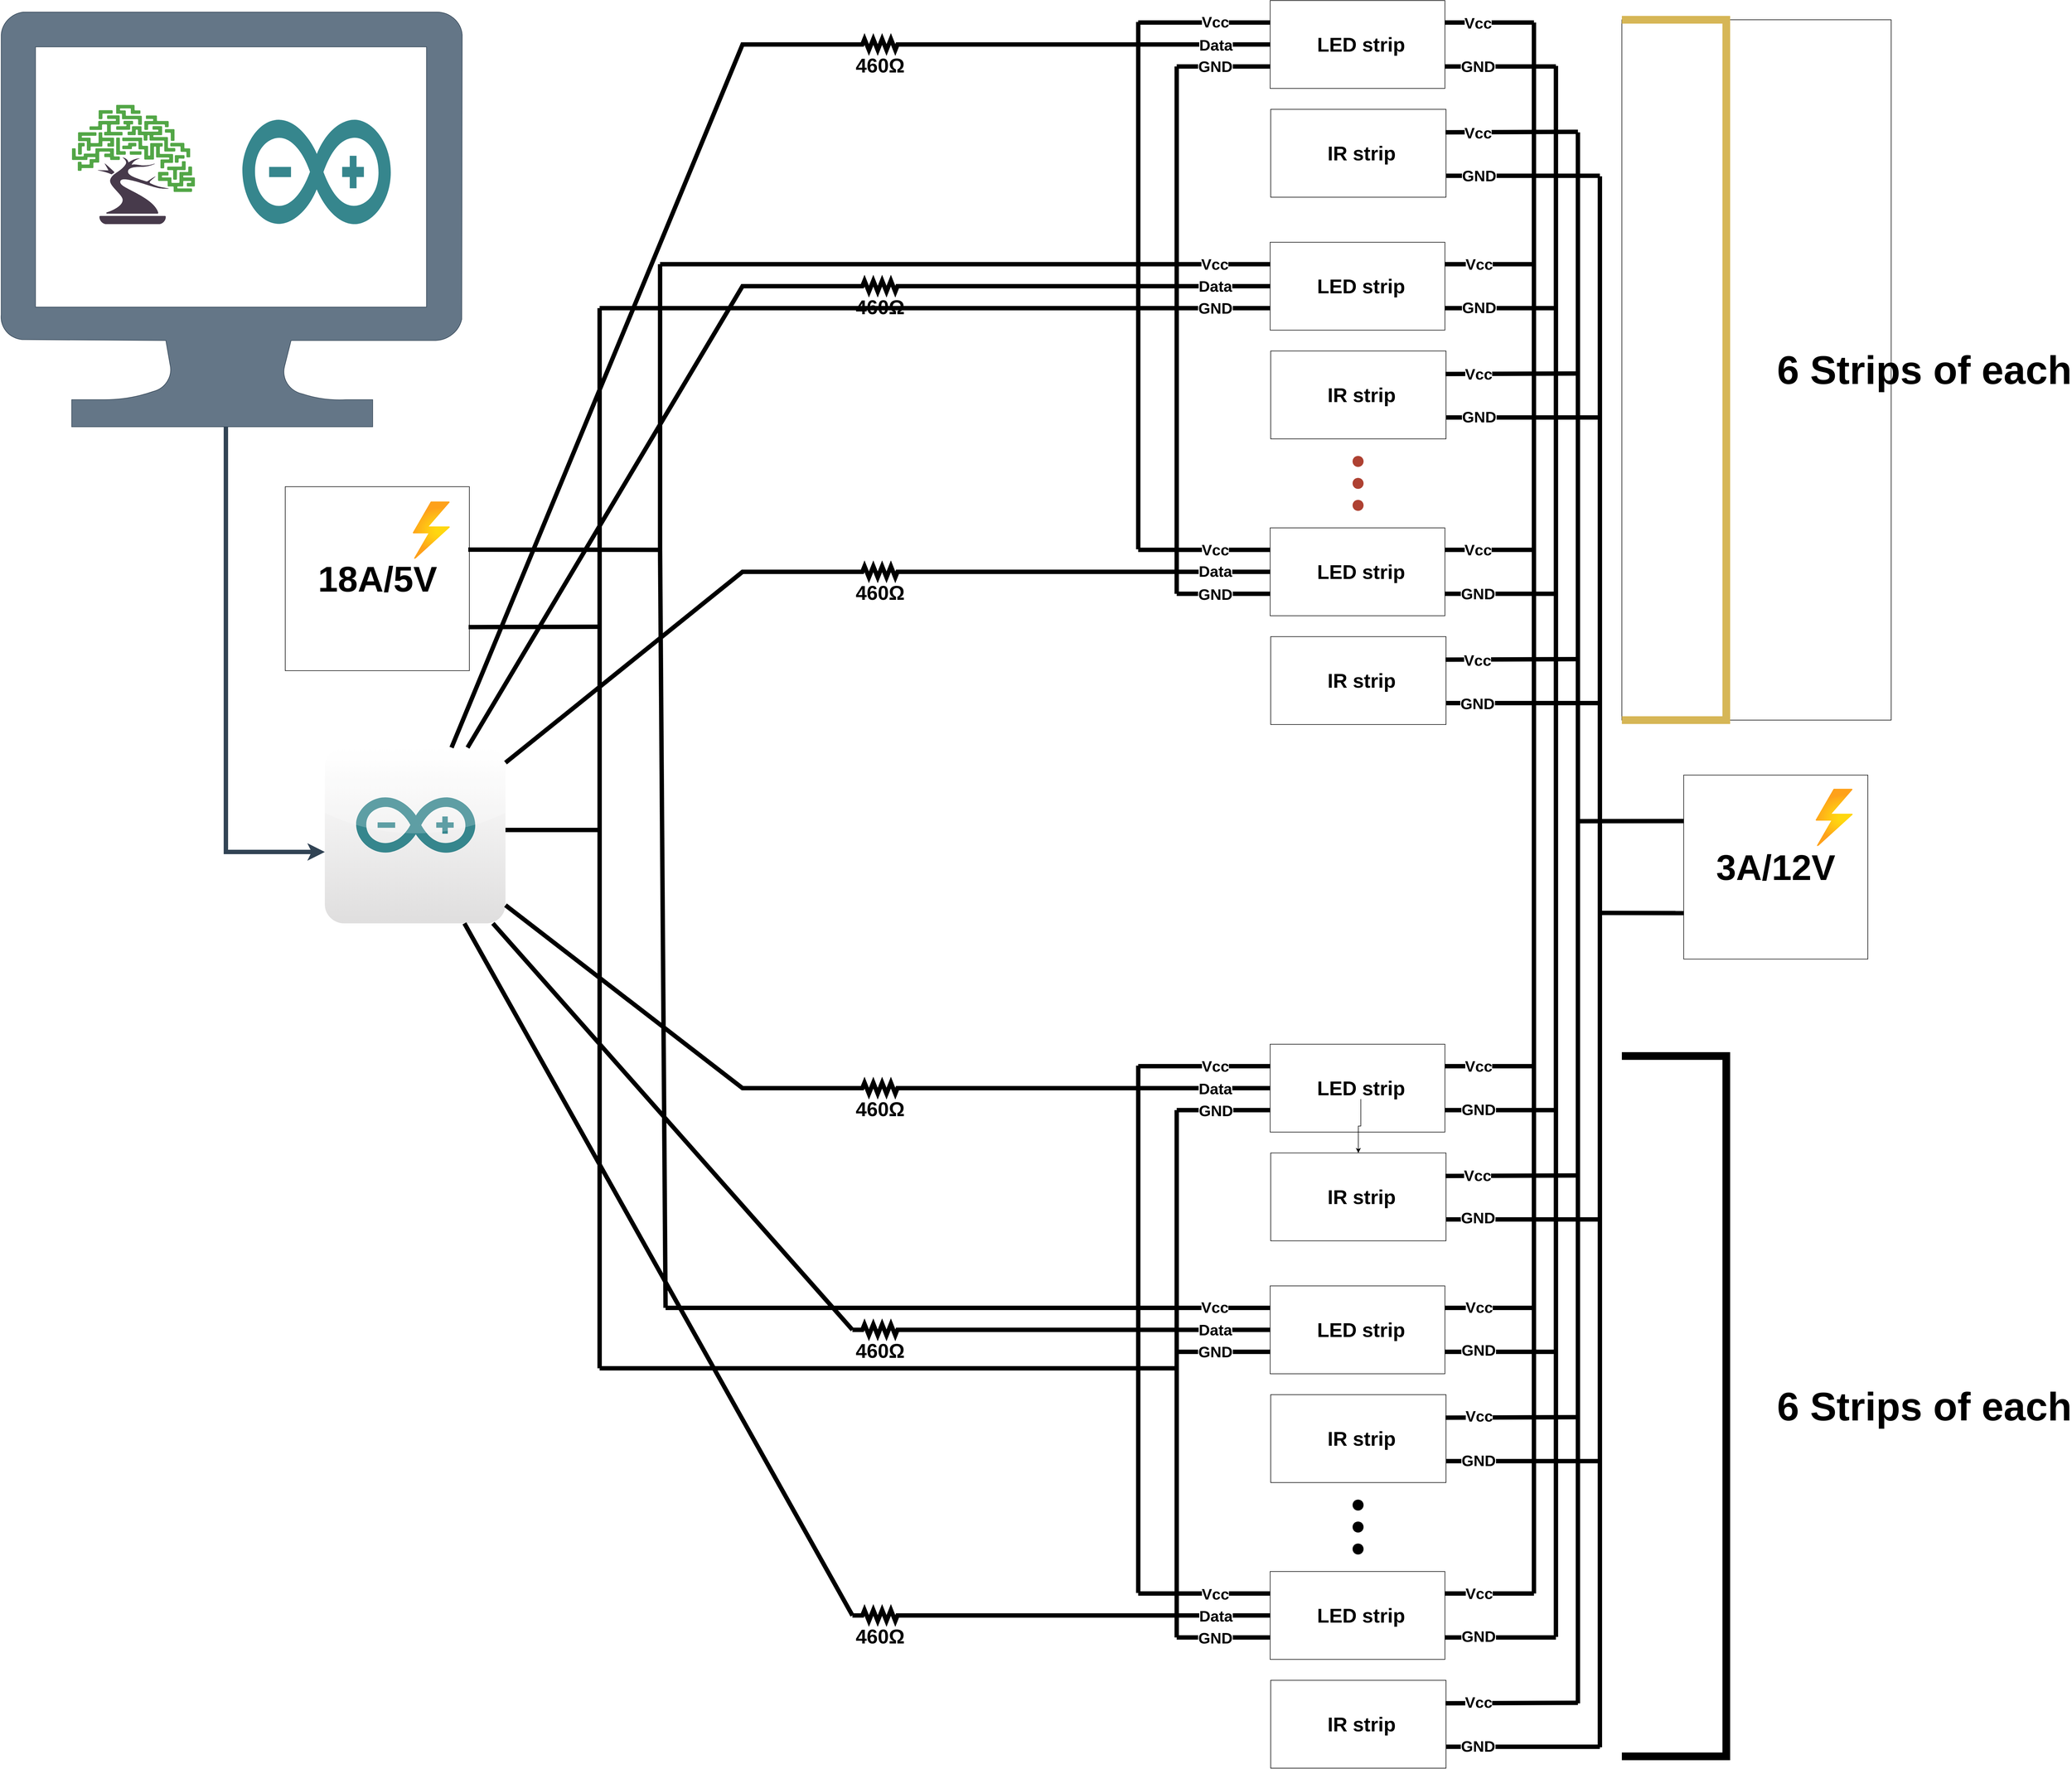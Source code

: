 <mxfile version="27.0.2">
  <diagram name="Page-1" id="16e2658f-23c8-b752-8be9-c03fbebb8bbe">
    <mxGraphModel dx="12768" dy="4027" grid="1" gridSize="10" guides="1" tooltips="1" connect="1" arrows="1" fold="1" page="1" pageScale="1" pageWidth="4681" pageHeight="3300" background="light-dark(#FFFFFF,#E9E0E4)" math="0" shadow="0">
      <root>
        <mxCell id="0" />
        <mxCell id="1" parent="0" />
        <mxCell id="euKuNFVMx4uJ5uQXD7cl-123" value="" style="group" parent="1" vertex="1" connectable="0">
          <mxGeometry x="-380" y="30" width="840" height="1318" as="geometry" />
        </mxCell>
        <mxCell id="ShqEkO89j0M0p1C7cOZw-74" value="" style="shape=waypoint;sketch=0;fillStyle=solid;size=6;pointerEvents=1;points=[];resizable=0;rotatable=0;perimeter=centerPerimeter;snapToPoint=1;fontSize=36;strokeWidth=8;fillColor=light-dark(#000000,#000000);strokeColor=light-dark(#ae4132, #000000);fontStyle=1" parent="euKuNFVMx4uJ5uQXD7cl-123" vertex="1">
          <mxGeometry x="390" y="829" width="20" height="20" as="geometry" />
        </mxCell>
        <mxCell id="ShqEkO89j0M0p1C7cOZw-75" value="" style="shape=waypoint;sketch=0;fillStyle=solid;size=6;pointerEvents=1;points=[];resizable=0;rotatable=0;perimeter=centerPerimeter;snapToPoint=1;fontSize=36;strokeWidth=8;fillColor=light-dark(#000000,#000000);strokeColor=light-dark(#ae4132, #000000);fontStyle=1" parent="euKuNFVMx4uJ5uQXD7cl-123" vertex="1">
          <mxGeometry x="390" y="869" width="20" height="20" as="geometry" />
        </mxCell>
        <mxCell id="ShqEkO89j0M0p1C7cOZw-76" value="" style="shape=waypoint;sketch=0;fillStyle=solid;size=6;pointerEvents=1;points=[];resizable=0;rotatable=0;perimeter=centerPerimeter;snapToPoint=1;fontSize=36;strokeWidth=8;fillColor=light-dark(#000000,#000000);strokeColor=light-dark(#ae4132, #000000);fontStyle=1" parent="euKuNFVMx4uJ5uQXD7cl-123" vertex="1">
          <mxGeometry x="390" y="909" width="20" height="20" as="geometry" />
        </mxCell>
        <mxCell id="euKuNFVMx4uJ5uQXD7cl-73" value="" style="group;fontStyle=1" parent="euKuNFVMx4uJ5uQXD7cl-123" vertex="1" connectable="0">
          <mxGeometry width="762" height="358" as="geometry" />
        </mxCell>
        <object label="" id="ShqEkO89j0M0p1C7cOZw-232">
          <mxCell style="rounded=0;whiteSpace=wrap;html=1;container=0;fontSize=36;fontStyle=1" parent="euKuNFVMx4uJ5uQXD7cl-73" vertex="1">
            <mxGeometry x="241" y="198" width="319" height="160" as="geometry" />
          </mxCell>
        </object>
        <mxCell id="ShqEkO89j0M0p1C7cOZw-233" value="IR strip" style="text;strokeColor=none;fillColor=none;html=1;fontSize=36;fontStyle=1;verticalAlign=middle;align=center;container=0;" parent="euKuNFVMx4uJ5uQXD7cl-73" vertex="1">
          <mxGeometry x="356" y="258" width="100" height="40" as="geometry" />
        </mxCell>
        <mxCell id="V_p474o4OKsdejsqBRfG-17" value="" style="endArrow=none;html=1;rounded=0;entryX=0;entryY=0.25;entryDx=0;entryDy=0;strokeColor=light-dark(#000000,#FF0000);strokeWidth=8;fontStyle=1" parent="euKuNFVMx4uJ5uQXD7cl-73" target="V_p474o4OKsdejsqBRfG-15" edge="1">
          <mxGeometry width="50" height="50" relative="1" as="geometry">
            <mxPoint y="40" as="sourcePoint" />
            <mxPoint x="240" y="39" as="targetPoint" />
          </mxGeometry>
        </mxCell>
        <mxCell id="k-jXRPapljl0dU40elGh-35" value="Vcc" style="edgeLabel;html=1;align=center;verticalAlign=middle;resizable=0;points=[];fontSize=28;fontStyle=1" parent="V_p474o4OKsdejsqBRfG-17" vertex="1" connectable="0">
          <mxGeometry x="0.167" y="1" relative="1" as="geometry">
            <mxPoint as="offset" />
          </mxGeometry>
        </mxCell>
        <mxCell id="V_p474o4OKsdejsqBRfG-19" value="" style="endArrow=none;html=1;rounded=0;strokeColor=light-dark(#000000,#000000);entryX=0;entryY=0.75;entryDx=0;entryDy=0;strokeWidth=8;fontStyle=1" parent="euKuNFVMx4uJ5uQXD7cl-73" target="V_p474o4OKsdejsqBRfG-15" edge="1">
          <mxGeometry width="50" height="50" relative="1" as="geometry">
            <mxPoint x="70" y="120" as="sourcePoint" />
            <mxPoint x="240" y="120" as="targetPoint" />
          </mxGeometry>
        </mxCell>
        <mxCell id="k-jXRPapljl0dU40elGh-38" value="GND" style="edgeLabel;html=1;align=center;verticalAlign=middle;resizable=0;points=[];fontSize=28;fontStyle=1" parent="V_p474o4OKsdejsqBRfG-19" vertex="1" connectable="0">
          <mxGeometry x="-0.18" relative="1" as="geometry">
            <mxPoint as="offset" />
          </mxGeometry>
        </mxCell>
        <mxCell id="V_p474o4OKsdejsqBRfG-20" value="" style="endArrow=none;html=1;rounded=0;strokeColor=light-dark(#000000,#000000);exitX=1;exitY=0.75;exitDx=0;exitDy=0;strokeWidth=8;fontStyle=1" parent="euKuNFVMx4uJ5uQXD7cl-73" source="V_p474o4OKsdejsqBRfG-15" edge="1">
          <mxGeometry width="50" height="50" relative="1" as="geometry">
            <mxPoint x="570" y="120" as="sourcePoint" />
            <mxPoint x="760" y="120" as="targetPoint" />
          </mxGeometry>
        </mxCell>
        <mxCell id="k-jXRPapljl0dU40elGh-63" value="GND" style="edgeLabel;html=1;align=center;verticalAlign=middle;resizable=0;points=[];fontSize=28;fontStyle=1" parent="V_p474o4OKsdejsqBRfG-20" vertex="1" connectable="0">
          <mxGeometry x="-0.405" relative="1" as="geometry">
            <mxPoint as="offset" />
          </mxGeometry>
        </mxCell>
        <mxCell id="V_p474o4OKsdejsqBRfG-21" value="" style="endArrow=none;html=1;rounded=0;strokeColor=light-dark(#000000,#FF0000);exitX=1;exitY=0.25;exitDx=0;exitDy=0;strokeWidth=8;fontStyle=1" parent="euKuNFVMx4uJ5uQXD7cl-73" source="V_p474o4OKsdejsqBRfG-15" edge="1">
          <mxGeometry width="50" height="50" relative="1" as="geometry">
            <mxPoint x="572" y="39" as="sourcePoint" />
            <mxPoint x="720" y="40" as="targetPoint" />
          </mxGeometry>
        </mxCell>
        <mxCell id="k-jXRPapljl0dU40elGh-59" value="Vcc" style="edgeLabel;html=1;align=center;verticalAlign=middle;resizable=0;points=[];fontSize=28;fontStyle=1" parent="V_p474o4OKsdejsqBRfG-21" vertex="1" connectable="0">
          <mxGeometry x="-0.258" y="-1" relative="1" as="geometry">
            <mxPoint as="offset" />
          </mxGeometry>
        </mxCell>
        <object label="" id="V_p474o4OKsdejsqBRfG-15">
          <mxCell style="rounded=0;whiteSpace=wrap;html=1;container=0;fontSize=36;fontStyle=1" parent="euKuNFVMx4uJ5uQXD7cl-73" vertex="1">
            <mxGeometry x="240" width="318" height="160" as="geometry" />
          </mxCell>
        </object>
        <mxCell id="ShqEkO89j0M0p1C7cOZw-1" value="LED strip" style="text;strokeColor=none;fillColor=none;html=1;fontSize=36;fontStyle=1;verticalAlign=middle;align=center;container=0;" parent="euKuNFVMx4uJ5uQXD7cl-73" vertex="1">
          <mxGeometry x="355" y="60" width="100" height="40" as="geometry" />
        </mxCell>
        <mxCell id="euKuNFVMx4uJ5uQXD7cl-69" value="" style="endArrow=none;html=1;rounded=0;strokeColor=light-dark(#000000,#000000);exitX=1;exitY=0.75;exitDx=0;exitDy=0;strokeWidth=8;" parent="euKuNFVMx4uJ5uQXD7cl-73" edge="1">
          <mxGeometry width="50" height="50" relative="1" as="geometry">
            <mxPoint x="560" y="319" as="sourcePoint" />
            <mxPoint x="840" y="319" as="targetPoint" />
          </mxGeometry>
        </mxCell>
        <mxCell id="k-jXRPapljl0dU40elGh-64" value="GND" style="edgeLabel;html=1;align=center;verticalAlign=middle;resizable=0;points=[];fontSize=28;fontStyle=1" parent="euKuNFVMx4uJ5uQXD7cl-69" vertex="1" connectable="0">
          <mxGeometry x="-0.576" relative="1" as="geometry">
            <mxPoint as="offset" />
          </mxGeometry>
        </mxCell>
        <mxCell id="euKuNFVMx4uJ5uQXD7cl-70" value="" style="endArrow=none;html=1;rounded=0;strokeColor=light-dark(#000000,#FF0000);exitX=0.997;exitY=0.262;exitDx=0;exitDy=0;exitPerimeter=0;strokeWidth=8;fontStyle=1" parent="euKuNFVMx4uJ5uQXD7cl-73" source="ShqEkO89j0M0p1C7cOZw-232" edge="1">
          <mxGeometry width="50" height="50" relative="1" as="geometry">
            <mxPoint x="560" y="239" as="sourcePoint" />
            <mxPoint x="800" y="239" as="targetPoint" />
          </mxGeometry>
        </mxCell>
        <mxCell id="k-jXRPapljl0dU40elGh-60" value="Vcc" style="edgeLabel;html=1;align=center;verticalAlign=middle;resizable=0;points=[];fontSize=28;fontStyle=1" parent="euKuNFVMx4uJ5uQXD7cl-70" vertex="1" connectable="0">
          <mxGeometry x="-0.509" y="-1" relative="1" as="geometry">
            <mxPoint as="offset" />
          </mxGeometry>
        </mxCell>
        <mxCell id="euKuNFVMx4uJ5uQXD7cl-115" value="" style="endArrow=none;html=1;rounded=0;strokeColor=light-dark(#000000,#000000);strokeWidth=8;fontStyle=1" parent="euKuNFVMx4uJ5uQXD7cl-73" edge="1">
          <mxGeometry width="50" height="50" relative="1" as="geometry">
            <mxPoint x="760" y="2020" as="sourcePoint" />
            <mxPoint x="760" y="119" as="targetPoint" />
          </mxGeometry>
        </mxCell>
        <mxCell id="euKuNFVMx4uJ5uQXD7cl-116" value="&lt;span style=&quot;color: rgba(0, 0, 0, 0); font-family: monospace; font-size: 0px; text-align: start; background-color: rgb(27, 29, 30);&quot;&gt;%3CmxGraphModel%3E%3Croot%3E%3CmxCell%20id%3D%220%22%2F%3E%3CmxCell%20id%3D%221%22%20parent%3D%220%22%2F%3E%3CmxCell%20id%3D%222%22%20value%3D%22%22%20style%3D%22endArrow%3Dnone%3Bhtml%3D1%3Brounded%3D0%3BstrokeColor%3Dlight-dark(%23000000%2C%23FF0000)%3B%22%20edge%3D%221%22%20parent%3D%221%22%3E%3CmxGeometry%20width%3D%2250%22%20height%3D%2250%22%20relative%3D%221%22%20as%3D%22geometry%22%3E%3CmxPoint%20x%3D%22880%22%20y%3D%221080%22%20as%3D%22sourcePoint%22%2F%3E%3CmxPoint%20x%3D%22880%22%20y%3D%22120%22%20as%3D%22targetPoint%22%2F%3E%3C%2FmxGeometry%3E%3C%2FmxCell%3E%3C%2Froot%3E%3C%2FmxGraphModel%3E&lt;/span&gt;" style="edgeLabel;html=1;align=center;verticalAlign=middle;resizable=0;points=[];fontStyle=1" parent="euKuNFVMx4uJ5uQXD7cl-115" vertex="1" connectable="0">
          <mxGeometry x="0.784" y="5" relative="1" as="geometry">
            <mxPoint as="offset" />
          </mxGeometry>
        </mxCell>
        <mxCell id="euKuNFVMx4uJ5uQXD7cl-119" value="" style="endArrow=none;html=1;rounded=0;strokeColor=light-dark(#000000,#FF0000);strokeWidth=8;fontStyle=1" parent="euKuNFVMx4uJ5uQXD7cl-73" edge="1">
          <mxGeometry width="50" height="50" relative="1" as="geometry">
            <mxPoint y="999" as="sourcePoint" />
            <mxPoint y="39" as="targetPoint" />
          </mxGeometry>
        </mxCell>
        <mxCell id="euKuNFVMx4uJ5uQXD7cl-121" value="" style="endArrow=none;html=1;rounded=0;strokeColor=light-dark(#000000,#000000);strokeWidth=8;fontStyle=1" parent="euKuNFVMx4uJ5uQXD7cl-73" edge="1">
          <mxGeometry width="50" height="50" relative="1" as="geometry">
            <mxPoint x="70" y="1080" as="sourcePoint" />
            <mxPoint x="70" y="120" as="targetPoint" />
          </mxGeometry>
        </mxCell>
        <mxCell id="euKuNFVMx4uJ5uQXD7cl-74" value="" style="group;fontStyle=1" parent="euKuNFVMx4uJ5uQXD7cl-123" vertex="1" connectable="0">
          <mxGeometry y="440" width="762" height="358" as="geometry" />
        </mxCell>
        <object label="" id="euKuNFVMx4uJ5uQXD7cl-75">
          <mxCell style="rounded=0;whiteSpace=wrap;html=1;container=0;fontSize=36;fontStyle=1" parent="euKuNFVMx4uJ5uQXD7cl-74" vertex="1">
            <mxGeometry x="241" y="198" width="319" height="160" as="geometry" />
          </mxCell>
        </object>
        <mxCell id="euKuNFVMx4uJ5uQXD7cl-76" value="IR strip" style="text;strokeColor=none;fillColor=none;html=1;fontSize=36;fontStyle=1;verticalAlign=middle;align=center;container=0;" parent="euKuNFVMx4uJ5uQXD7cl-74" vertex="1">
          <mxGeometry x="356" y="258" width="100" height="40" as="geometry" />
        </mxCell>
        <mxCell id="euKuNFVMx4uJ5uQXD7cl-77" value="" style="endArrow=none;html=1;rounded=0;entryX=0;entryY=0.25;entryDx=0;entryDy=0;strokeColor=light-dark(#000000,#FF0000);strokeWidth=8;fontStyle=1" parent="euKuNFVMx4uJ5uQXD7cl-74" target="euKuNFVMx4uJ5uQXD7cl-87" edge="1">
          <mxGeometry width="50" height="50" relative="1" as="geometry">
            <mxPoint y="40" as="sourcePoint" />
            <mxPoint x="240" y="39" as="targetPoint" />
          </mxGeometry>
        </mxCell>
        <mxCell id="k-jXRPapljl0dU40elGh-39" value="Vcc" style="edgeLabel;html=1;align=center;verticalAlign=middle;resizable=0;points=[];fontSize=28;fontStyle=1" parent="euKuNFVMx4uJ5uQXD7cl-77" vertex="1" connectable="0">
          <mxGeometry x="0.158" relative="1" as="geometry">
            <mxPoint as="offset" />
          </mxGeometry>
        </mxCell>
        <mxCell id="euKuNFVMx4uJ5uQXD7cl-79" value="" style="endArrow=none;html=1;rounded=0;strokeColor=light-dark(#000000,#000000);entryX=0;entryY=0.75;entryDx=0;entryDy=0;strokeWidth=8;fontStyle=1" parent="euKuNFVMx4uJ5uQXD7cl-74" target="euKuNFVMx4uJ5uQXD7cl-87" edge="1">
          <mxGeometry width="50" height="50" relative="1" as="geometry">
            <mxPoint x="70" y="120" as="sourcePoint" />
            <mxPoint x="240" y="120" as="targetPoint" />
          </mxGeometry>
        </mxCell>
        <mxCell id="k-jXRPapljl0dU40elGh-41" value="GND" style="edgeLabel;html=1;align=center;verticalAlign=middle;resizable=0;points=[];fontSize=28;fontStyle=1" parent="euKuNFVMx4uJ5uQXD7cl-79" vertex="1" connectable="0">
          <mxGeometry x="-0.179" relative="1" as="geometry">
            <mxPoint as="offset" />
          </mxGeometry>
        </mxCell>
        <mxCell id="euKuNFVMx4uJ5uQXD7cl-83" value="" style="endArrow=none;html=1;rounded=0;strokeColor=light-dark(#000000,#000000);exitX=1;exitY=0.75;exitDx=0;exitDy=0;strokeWidth=8;fontStyle=1" parent="euKuNFVMx4uJ5uQXD7cl-74" source="euKuNFVMx4uJ5uQXD7cl-87" edge="1">
          <mxGeometry width="50" height="50" relative="1" as="geometry">
            <mxPoint x="570" y="120" as="sourcePoint" />
            <mxPoint x="760" y="120" as="targetPoint" />
          </mxGeometry>
        </mxCell>
        <mxCell id="k-jXRPapljl0dU40elGh-65" value="GND" style="edgeLabel;html=1;align=center;verticalAlign=middle;resizable=0;points=[];fontSize=28;fontStyle=1" parent="euKuNFVMx4uJ5uQXD7cl-83" vertex="1" connectable="0">
          <mxGeometry x="-0.393" y="1" relative="1" as="geometry">
            <mxPoint as="offset" />
          </mxGeometry>
        </mxCell>
        <mxCell id="euKuNFVMx4uJ5uQXD7cl-84" value="" style="endArrow=none;html=1;rounded=0;strokeColor=light-dark(#000000,#FF0000);exitX=1;exitY=0.25;exitDx=0;exitDy=0;strokeWidth=8;fontStyle=1" parent="euKuNFVMx4uJ5uQXD7cl-74" source="euKuNFVMx4uJ5uQXD7cl-87" edge="1">
          <mxGeometry width="50" height="50" relative="1" as="geometry">
            <mxPoint x="572" y="39" as="sourcePoint" />
            <mxPoint x="720" y="40" as="targetPoint" />
          </mxGeometry>
        </mxCell>
        <mxCell id="k-jXRPapljl0dU40elGh-61" value="Vcc" style="edgeLabel;html=1;align=center;verticalAlign=middle;resizable=0;points=[];fontSize=28;fontStyle=1" parent="euKuNFVMx4uJ5uQXD7cl-84" vertex="1" connectable="0">
          <mxGeometry x="-0.243" relative="1" as="geometry">
            <mxPoint as="offset" />
          </mxGeometry>
        </mxCell>
        <object label="" id="euKuNFVMx4uJ5uQXD7cl-87">
          <mxCell style="rounded=0;whiteSpace=wrap;html=1;container=0;fontSize=36;fontStyle=1" parent="euKuNFVMx4uJ5uQXD7cl-74" vertex="1">
            <mxGeometry x="240" width="318" height="160" as="geometry" />
          </mxCell>
        </object>
        <mxCell id="euKuNFVMx4uJ5uQXD7cl-88" value="LED strip" style="text;strokeColor=none;fillColor=none;html=1;fontSize=36;fontStyle=1;verticalAlign=middle;align=center;container=0;" parent="euKuNFVMx4uJ5uQXD7cl-74" vertex="1">
          <mxGeometry x="355" y="60" width="100" height="40" as="geometry" />
        </mxCell>
        <mxCell id="euKuNFVMx4uJ5uQXD7cl-89" value="" style="endArrow=none;html=1;rounded=0;strokeColor=light-dark(#000000,#000000);exitX=1;exitY=0.75;exitDx=0;exitDy=0;strokeWidth=8;" parent="euKuNFVMx4uJ5uQXD7cl-74" edge="1">
          <mxGeometry width="50" height="50" relative="1" as="geometry">
            <mxPoint x="560" y="319" as="sourcePoint" />
            <mxPoint x="840" y="319" as="targetPoint" />
          </mxGeometry>
        </mxCell>
        <mxCell id="k-jXRPapljl0dU40elGh-67" value="GND" style="edgeLabel;html=1;align=center;verticalAlign=middle;resizable=0;points=[];fontSize=28;fontStyle=1" parent="euKuNFVMx4uJ5uQXD7cl-89" vertex="1" connectable="0">
          <mxGeometry x="-0.576" y="1" relative="1" as="geometry">
            <mxPoint as="offset" />
          </mxGeometry>
        </mxCell>
        <mxCell id="euKuNFVMx4uJ5uQXD7cl-90" value="" style="endArrow=none;html=1;rounded=0;strokeColor=light-dark(#000000,#FF0000);exitX=0.997;exitY=0.262;exitDx=0;exitDy=0;exitPerimeter=0;strokeWidth=8;fontStyle=1" parent="euKuNFVMx4uJ5uQXD7cl-74" source="euKuNFVMx4uJ5uQXD7cl-75" edge="1">
          <mxGeometry width="50" height="50" relative="1" as="geometry">
            <mxPoint x="560" y="239" as="sourcePoint" />
            <mxPoint x="800" y="239" as="targetPoint" />
          </mxGeometry>
        </mxCell>
        <mxCell id="k-jXRPapljl0dU40elGh-66" value="Vcc" style="edgeLabel;html=1;align=center;verticalAlign=middle;resizable=0;points=[];fontSize=28;fontStyle=1" parent="euKuNFVMx4uJ5uQXD7cl-90" vertex="1" connectable="0">
          <mxGeometry x="-0.5" relative="1" as="geometry">
            <mxPoint as="offset" />
          </mxGeometry>
        </mxCell>
        <mxCell id="euKuNFVMx4uJ5uQXD7cl-93" value="" style="group;fontStyle=1" parent="euKuNFVMx4uJ5uQXD7cl-123" vertex="1" connectable="0">
          <mxGeometry y="960" width="762" height="358" as="geometry" />
        </mxCell>
        <object label="" id="euKuNFVMx4uJ5uQXD7cl-94">
          <mxCell style="rounded=0;whiteSpace=wrap;html=1;container=0;fontSize=36;fontStyle=1" parent="euKuNFVMx4uJ5uQXD7cl-93" vertex="1">
            <mxGeometry x="241" y="198" width="319" height="160" as="geometry" />
          </mxCell>
        </object>
        <mxCell id="euKuNFVMx4uJ5uQXD7cl-95" value="IR strip" style="text;strokeColor=none;fillColor=none;html=1;fontSize=36;fontStyle=1;verticalAlign=middle;align=center;container=0;" parent="euKuNFVMx4uJ5uQXD7cl-93" vertex="1">
          <mxGeometry x="356" y="258" width="100" height="40" as="geometry" />
        </mxCell>
        <mxCell id="euKuNFVMx4uJ5uQXD7cl-96" value="" style="endArrow=none;html=1;rounded=0;entryX=0;entryY=0.25;entryDx=0;entryDy=0;strokeColor=light-dark(#000000,#FF0000);strokeWidth=8;fontStyle=1" parent="euKuNFVMx4uJ5uQXD7cl-93" target="euKuNFVMx4uJ5uQXD7cl-106" edge="1">
          <mxGeometry width="50" height="50" relative="1" as="geometry">
            <mxPoint y="40" as="sourcePoint" />
            <mxPoint x="240" y="39" as="targetPoint" />
          </mxGeometry>
        </mxCell>
        <mxCell id="k-jXRPapljl0dU40elGh-42" value="Vcc" style="edgeLabel;html=1;align=center;verticalAlign=middle;resizable=0;points=[];fontSize=28;fontStyle=1" parent="euKuNFVMx4uJ5uQXD7cl-96" vertex="1" connectable="0">
          <mxGeometry x="0.166" relative="1" as="geometry">
            <mxPoint as="offset" />
          </mxGeometry>
        </mxCell>
        <mxCell id="euKuNFVMx4uJ5uQXD7cl-98" value="" style="endArrow=none;html=1;rounded=0;strokeColor=light-dark(#000000,#000000);entryX=0;entryY=0.75;entryDx=0;entryDy=0;strokeWidth=8;fontStyle=1" parent="euKuNFVMx4uJ5uQXD7cl-93" target="euKuNFVMx4uJ5uQXD7cl-106" edge="1">
          <mxGeometry width="50" height="50" relative="1" as="geometry">
            <mxPoint x="70" y="120" as="sourcePoint" />
            <mxPoint x="240" y="120" as="targetPoint" />
          </mxGeometry>
        </mxCell>
        <mxCell id="k-jXRPapljl0dU40elGh-44" value="GND" style="edgeLabel;html=1;align=center;verticalAlign=middle;resizable=0;points=[];fontSize=28;fontStyle=1" parent="euKuNFVMx4uJ5uQXD7cl-98" vertex="1" connectable="0">
          <mxGeometry x="-0.177" y="-1" relative="1" as="geometry">
            <mxPoint as="offset" />
          </mxGeometry>
        </mxCell>
        <mxCell id="euKuNFVMx4uJ5uQXD7cl-102" value="" style="endArrow=none;html=1;rounded=0;strokeColor=light-dark(#000000,#000000);exitX=1;exitY=0.75;exitDx=0;exitDy=0;strokeWidth=8;fontStyle=1" parent="euKuNFVMx4uJ5uQXD7cl-93" source="euKuNFVMx4uJ5uQXD7cl-106" edge="1">
          <mxGeometry width="50" height="50" relative="1" as="geometry">
            <mxPoint x="570" y="120" as="sourcePoint" />
            <mxPoint x="760" y="120" as="targetPoint" />
          </mxGeometry>
        </mxCell>
        <mxCell id="k-jXRPapljl0dU40elGh-69" value="GND" style="edgeLabel;html=1;align=center;verticalAlign=middle;resizable=0;points=[];fontSize=28;fontStyle=1" parent="euKuNFVMx4uJ5uQXD7cl-102" vertex="1" connectable="0">
          <mxGeometry x="-0.405" relative="1" as="geometry">
            <mxPoint as="offset" />
          </mxGeometry>
        </mxCell>
        <mxCell id="euKuNFVMx4uJ5uQXD7cl-103" value="" style="endArrow=none;html=1;rounded=0;strokeColor=light-dark(#000000,#FF0000);exitX=1;exitY=0.25;exitDx=0;exitDy=0;strokeWidth=8;fontStyle=1" parent="euKuNFVMx4uJ5uQXD7cl-93" source="euKuNFVMx4uJ5uQXD7cl-106" edge="1">
          <mxGeometry width="50" height="50" relative="1" as="geometry">
            <mxPoint x="572" y="39" as="sourcePoint" />
            <mxPoint x="720" y="40" as="targetPoint" />
          </mxGeometry>
        </mxCell>
        <mxCell id="k-jXRPapljl0dU40elGh-68" value="Vcc" style="edgeLabel;html=1;align=center;verticalAlign=middle;resizable=0;points=[];fontSize=28;fontStyle=1" parent="euKuNFVMx4uJ5uQXD7cl-103" vertex="1" connectable="0">
          <mxGeometry x="-0.258" relative="1" as="geometry">
            <mxPoint as="offset" />
          </mxGeometry>
        </mxCell>
        <object label="" id="euKuNFVMx4uJ5uQXD7cl-106">
          <mxCell style="rounded=0;whiteSpace=wrap;html=1;container=0;fontSize=36;fontStyle=1" parent="euKuNFVMx4uJ5uQXD7cl-93" vertex="1">
            <mxGeometry x="240" width="318" height="160" as="geometry" />
          </mxCell>
        </object>
        <mxCell id="euKuNFVMx4uJ5uQXD7cl-107" value="LED strip" style="text;strokeColor=none;fillColor=none;html=1;fontSize=36;fontStyle=1;verticalAlign=middle;align=center;container=0;" parent="euKuNFVMx4uJ5uQXD7cl-93" vertex="1">
          <mxGeometry x="355" y="60" width="100" height="40" as="geometry" />
        </mxCell>
        <mxCell id="euKuNFVMx4uJ5uQXD7cl-108" value="" style="endArrow=none;html=1;rounded=0;strokeColor=light-dark(#000000,#000000);exitX=1;exitY=0.75;exitDx=0;exitDy=0;strokeWidth=8;" parent="euKuNFVMx4uJ5uQXD7cl-93" edge="1">
          <mxGeometry width="50" height="50" relative="1" as="geometry">
            <mxPoint x="560" y="319" as="sourcePoint" />
            <mxPoint x="840" y="319" as="targetPoint" />
          </mxGeometry>
        </mxCell>
        <mxCell id="k-jXRPapljl0dU40elGh-71" value="GND" style="edgeLabel;html=1;align=center;verticalAlign=middle;resizable=0;points=[];fontSize=28;fontStyle=1" parent="euKuNFVMx4uJ5uQXD7cl-108" vertex="1" connectable="0">
          <mxGeometry x="-0.593" y="-1" relative="1" as="geometry">
            <mxPoint as="offset" />
          </mxGeometry>
        </mxCell>
        <mxCell id="euKuNFVMx4uJ5uQXD7cl-109" value="" style="endArrow=none;html=1;rounded=0;strokeColor=light-dark(#000000,#FF0000);exitX=0.997;exitY=0.262;exitDx=0;exitDy=0;exitPerimeter=0;strokeWidth=8;fontStyle=1" parent="euKuNFVMx4uJ5uQXD7cl-93" source="euKuNFVMx4uJ5uQXD7cl-94" edge="1">
          <mxGeometry width="50" height="50" relative="1" as="geometry">
            <mxPoint x="560" y="239" as="sourcePoint" />
            <mxPoint x="800" y="239" as="targetPoint" />
          </mxGeometry>
        </mxCell>
        <mxCell id="k-jXRPapljl0dU40elGh-70" value="Vcc" style="edgeLabel;html=1;align=center;verticalAlign=middle;resizable=0;points=[];fontSize=28;fontStyle=1" parent="euKuNFVMx4uJ5uQXD7cl-109" vertex="1" connectable="0">
          <mxGeometry x="-0.519" y="-1" relative="1" as="geometry">
            <mxPoint as="offset" />
          </mxGeometry>
        </mxCell>
        <mxCell id="euKuNFVMx4uJ5uQXD7cl-112" value="" style="endArrow=none;html=1;rounded=0;strokeColor=light-dark(#000000,#FF0000);strokeWidth=8;fontStyle=1" parent="euKuNFVMx4uJ5uQXD7cl-123" edge="1">
          <mxGeometry width="50" height="50" relative="1" as="geometry">
            <mxPoint x="800" y="2150" as="sourcePoint" />
            <mxPoint x="800" y="240" as="targetPoint" />
          </mxGeometry>
        </mxCell>
        <mxCell id="euKuNFVMx4uJ5uQXD7cl-113" value="" style="endArrow=none;html=1;rounded=0;strokeColor=light-dark(#000000,#FF0000);strokeWidth=8;fontStyle=1" parent="euKuNFVMx4uJ5uQXD7cl-123" edge="1">
          <mxGeometry width="50" height="50" relative="1" as="geometry">
            <mxPoint x="720" y="1940" as="sourcePoint" />
            <mxPoint x="720" y="40" as="targetPoint" />
          </mxGeometry>
        </mxCell>
        <mxCell id="euKuNFVMx4uJ5uQXD7cl-114" value="&lt;span style=&quot;color: rgba(0, 0, 0, 0); font-family: monospace; font-size: 0px; text-align: start; background-color: rgb(27, 29, 30);&quot;&gt;%3CmxGraphModel%3E%3Croot%3E%3CmxCell%20id%3D%220%22%2F%3E%3CmxCell%20id%3D%221%22%20parent%3D%220%22%2F%3E%3CmxCell%20id%3D%222%22%20value%3D%22%22%20style%3D%22endArrow%3Dnone%3Bhtml%3D1%3Brounded%3D0%3BstrokeColor%3Dlight-dark(%23000000%2C%23FF0000)%3B%22%20edge%3D%221%22%20parent%3D%221%22%3E%3CmxGeometry%20width%3D%2250%22%20height%3D%2250%22%20relative%3D%221%22%20as%3D%22geometry%22%3E%3CmxPoint%20x%3D%22880%22%20y%3D%221080%22%20as%3D%22sourcePoint%22%2F%3E%3CmxPoint%20x%3D%22880%22%20y%3D%22120%22%20as%3D%22targetPoint%22%2F%3E%3C%2FmxGeometry%3E%3C%2FmxCell%3E%3C%2Froot%3E%3C%2FmxGraphModel%3E&lt;/span&gt;" style="edgeLabel;html=1;align=center;verticalAlign=middle;resizable=0;points=[];fontStyle=1" parent="euKuNFVMx4uJ5uQXD7cl-113" vertex="1" connectable="0">
          <mxGeometry x="0.784" y="5" relative="1" as="geometry">
            <mxPoint as="offset" />
          </mxGeometry>
        </mxCell>
        <mxCell id="euKuNFVMx4uJ5uQXD7cl-117" value="" style="endArrow=none;html=1;rounded=0;strokeColor=light-dark(#000000,#000000);strokeWidth=8;" parent="euKuNFVMx4uJ5uQXD7cl-123" edge="1">
          <mxGeometry width="50" height="50" relative="1" as="geometry">
            <mxPoint x="840" y="2220" as="sourcePoint" />
            <mxPoint x="840" y="320" as="targetPoint" />
          </mxGeometry>
        </mxCell>
        <mxCell id="euKuNFVMx4uJ5uQXD7cl-118" value="&lt;span style=&quot;color: rgba(0, 0, 0, 0); font-family: monospace; font-size: 0px; text-align: start; background-color: rgb(27, 29, 30);&quot;&gt;%3CmxGraphModel%3E%3Croot%3E%3CmxCell%20id%3D%220%22%2F%3E%3CmxCell%20id%3D%221%22%20parent%3D%220%22%2F%3E%3CmxCell%20id%3D%222%22%20value%3D%22%22%20style%3D%22endArrow%3Dnone%3Bhtml%3D1%3Brounded%3D0%3BstrokeColor%3Dlight-dark(%23000000%2C%23FF0000)%3B%22%20edge%3D%221%22%20parent%3D%221%22%3E%3CmxGeometry%20width%3D%2250%22%20height%3D%2250%22%20relative%3D%221%22%20as%3D%22geometry%22%3E%3CmxPoint%20x%3D%22880%22%20y%3D%221080%22%20as%3D%22sourcePoint%22%2F%3E%3CmxPoint%20x%3D%22880%22%20y%3D%22120%22%20as%3D%22targetPoint%22%2F%3E%3C%2FmxGeometry%3E%3C%2FmxCell%3E%3C%2Froot%3E%3C%2FmxGraphModel%3E&lt;/span&gt;" style="edgeLabel;html=1;align=center;verticalAlign=middle;resizable=0;points=[];fontStyle=1" parent="euKuNFVMx4uJ5uQXD7cl-117" vertex="1" connectable="0">
          <mxGeometry x="0.784" y="5" relative="1" as="geometry">
            <mxPoint as="offset" />
          </mxGeometry>
        </mxCell>
        <mxCell id="euKuNFVMx4uJ5uQXD7cl-124" value="" style="group;strokeWidth=8;" parent="1" vertex="1" connectable="0">
          <mxGeometry x="-380" y="1930" width="840" height="1318" as="geometry" />
        </mxCell>
        <mxCell id="euKuNFVMx4uJ5uQXD7cl-125" value="" style="shape=waypoint;sketch=0;fillStyle=solid;size=6;pointerEvents=1;points=[];fillColor=none;resizable=0;rotatable=0;perimeter=centerPerimeter;snapToPoint=1;strokeWidth=8;strokeColor=light-dark(default, #121212);fontSize=36;fontStyle=1" parent="euKuNFVMx4uJ5uQXD7cl-124" vertex="1">
          <mxGeometry x="390" y="829" width="20" height="20" as="geometry" />
        </mxCell>
        <mxCell id="euKuNFVMx4uJ5uQXD7cl-126" value="" style="shape=waypoint;sketch=0;fillStyle=solid;size=6;pointerEvents=1;points=[];fillColor=none;resizable=0;rotatable=0;perimeter=centerPerimeter;snapToPoint=1;strokeWidth=8;strokeColor=light-dark(default, #121212);fontSize=36;fontStyle=1" parent="euKuNFVMx4uJ5uQXD7cl-124" vertex="1">
          <mxGeometry x="390" y="869" width="20" height="20" as="geometry" />
        </mxCell>
        <mxCell id="euKuNFVMx4uJ5uQXD7cl-127" value="" style="shape=waypoint;sketch=0;fillStyle=solid;size=6;pointerEvents=1;points=[];fillColor=none;resizable=0;rotatable=0;perimeter=centerPerimeter;snapToPoint=1;strokeWidth=8;strokeColor=light-dark(default, #121212);fontSize=36;fontStyle=1" parent="euKuNFVMx4uJ5uQXD7cl-124" vertex="1">
          <mxGeometry x="390" y="909" width="20" height="20" as="geometry" />
        </mxCell>
        <mxCell id="euKuNFVMx4uJ5uQXD7cl-128" value="" style="group;fontStyle=1" parent="euKuNFVMx4uJ5uQXD7cl-124" vertex="1" connectable="0">
          <mxGeometry width="762" height="358" as="geometry" />
        </mxCell>
        <object label="" id="euKuNFVMx4uJ5uQXD7cl-129">
          <mxCell style="rounded=0;whiteSpace=wrap;html=1;container=0;fontSize=36;fontStyle=1" parent="euKuNFVMx4uJ5uQXD7cl-128" vertex="1">
            <mxGeometry x="241" y="198" width="319" height="160" as="geometry" />
          </mxCell>
        </object>
        <mxCell id="euKuNFVMx4uJ5uQXD7cl-130" value="IR strip" style="text;strokeColor=none;fillColor=none;html=1;fontSize=36;fontStyle=1;verticalAlign=middle;align=center;container=0;" parent="euKuNFVMx4uJ5uQXD7cl-128" vertex="1">
          <mxGeometry x="356" y="258" width="100" height="40" as="geometry" />
        </mxCell>
        <mxCell id="euKuNFVMx4uJ5uQXD7cl-131" value="" style="endArrow=none;html=1;rounded=0;entryX=0;entryY=0.25;entryDx=0;entryDy=0;strokeColor=light-dark(#000000,#FF0000);strokeWidth=8;fontStyle=1" parent="euKuNFVMx4uJ5uQXD7cl-128" target="euKuNFVMx4uJ5uQXD7cl-141" edge="1">
          <mxGeometry width="50" height="50" relative="1" as="geometry">
            <mxPoint y="40" as="sourcePoint" />
            <mxPoint x="240" y="39" as="targetPoint" />
          </mxGeometry>
        </mxCell>
        <mxCell id="k-jXRPapljl0dU40elGh-45" value="Vcc" style="edgeLabel;html=1;align=center;verticalAlign=middle;resizable=0;points=[];fontSize=28;fontStyle=1" parent="euKuNFVMx4uJ5uQXD7cl-131" vertex="1" connectable="0">
          <mxGeometry x="0.165" relative="1" as="geometry">
            <mxPoint as="offset" />
          </mxGeometry>
        </mxCell>
        <mxCell id="euKuNFVMx4uJ5uQXD7cl-133" value="" style="endArrow=none;html=1;rounded=0;strokeColor=light-dark(#000000,#000000);entryX=0;entryY=0.75;entryDx=0;entryDy=0;strokeWidth=8;fontSize=36;fontStyle=1" parent="euKuNFVMx4uJ5uQXD7cl-128" target="euKuNFVMx4uJ5uQXD7cl-141" edge="1">
          <mxGeometry width="50" height="50" relative="1" as="geometry">
            <mxPoint x="70" y="120" as="sourcePoint" />
            <mxPoint x="240" y="120" as="targetPoint" />
          </mxGeometry>
        </mxCell>
        <mxCell id="k-jXRPapljl0dU40elGh-47" value="GND" style="edgeLabel;html=1;align=center;verticalAlign=middle;resizable=0;points=[];fontSize=28;fontStyle=1" parent="euKuNFVMx4uJ5uQXD7cl-133" vertex="1" connectable="0">
          <mxGeometry x="-0.168" y="-1" relative="1" as="geometry">
            <mxPoint as="offset" />
          </mxGeometry>
        </mxCell>
        <mxCell id="euKuNFVMx4uJ5uQXD7cl-137" value="" style="endArrow=none;html=1;rounded=0;strokeColor=light-dark(#000000,#000000);exitX=1;exitY=0.75;exitDx=0;exitDy=0;strokeWidth=8;fontSize=36;fontStyle=1" parent="euKuNFVMx4uJ5uQXD7cl-128" source="euKuNFVMx4uJ5uQXD7cl-141" edge="1">
          <mxGeometry width="50" height="50" relative="1" as="geometry">
            <mxPoint x="570" y="120" as="sourcePoint" />
            <mxPoint x="760" y="120" as="targetPoint" />
          </mxGeometry>
        </mxCell>
        <mxCell id="k-jXRPapljl0dU40elGh-73" value="GND" style="edgeLabel;html=1;align=center;verticalAlign=middle;resizable=0;points=[];fontSize=28;fontStyle=1" parent="euKuNFVMx4uJ5uQXD7cl-137" vertex="1" connectable="0">
          <mxGeometry x="-0.413" y="1" relative="1" as="geometry">
            <mxPoint x="1" as="offset" />
          </mxGeometry>
        </mxCell>
        <mxCell id="euKuNFVMx4uJ5uQXD7cl-138" value="" style="endArrow=none;html=1;rounded=0;strokeColor=light-dark(#000000,#FF0000);exitX=1;exitY=0.25;exitDx=0;exitDy=0;strokeWidth=8;fontSize=36;fontStyle=1" parent="euKuNFVMx4uJ5uQXD7cl-128" source="euKuNFVMx4uJ5uQXD7cl-141" edge="1">
          <mxGeometry width="50" height="50" relative="1" as="geometry">
            <mxPoint x="572" y="39" as="sourcePoint" />
            <mxPoint x="720" y="40" as="targetPoint" />
          </mxGeometry>
        </mxCell>
        <mxCell id="k-jXRPapljl0dU40elGh-72" value="&lt;div&gt;Vcc&lt;/div&gt;" style="edgeLabel;html=1;align=center;verticalAlign=middle;resizable=0;points=[];fontSize=28;fontStyle=1" parent="euKuNFVMx4uJ5uQXD7cl-138" vertex="1" connectable="0">
          <mxGeometry x="-0.268" relative="1" as="geometry">
            <mxPoint x="1" as="offset" />
          </mxGeometry>
        </mxCell>
        <object label="" id="euKuNFVMx4uJ5uQXD7cl-141">
          <mxCell style="rounded=0;whiteSpace=wrap;html=1;container=0;fontSize=36;fontStyle=1" parent="euKuNFVMx4uJ5uQXD7cl-128" vertex="1">
            <mxGeometry x="240" width="318" height="160" as="geometry" />
          </mxCell>
        </object>
        <mxCell id="k-jXRPapljl0dU40elGh-58" value="" style="edgeStyle=orthogonalEdgeStyle;rounded=0;orthogonalLoop=1;jettySize=auto;html=1;fontStyle=1" parent="euKuNFVMx4uJ5uQXD7cl-128" source="euKuNFVMx4uJ5uQXD7cl-142" target="euKuNFVMx4uJ5uQXD7cl-129" edge="1">
          <mxGeometry relative="1" as="geometry" />
        </mxCell>
        <mxCell id="euKuNFVMx4uJ5uQXD7cl-142" value="LED strip" style="text;strokeColor=none;fillColor=none;html=1;fontSize=36;fontStyle=1;verticalAlign=middle;align=center;container=0;" parent="euKuNFVMx4uJ5uQXD7cl-128" vertex="1">
          <mxGeometry x="355" y="60" width="100" height="40" as="geometry" />
        </mxCell>
        <mxCell id="euKuNFVMx4uJ5uQXD7cl-143" value="" style="endArrow=none;html=1;rounded=0;strokeColor=light-dark(#000000,#000000);exitX=1;exitY=0.75;exitDx=0;exitDy=0;strokeWidth=8;" parent="euKuNFVMx4uJ5uQXD7cl-128" edge="1">
          <mxGeometry width="50" height="50" relative="1" as="geometry">
            <mxPoint x="560" y="319" as="sourcePoint" />
            <mxPoint x="840" y="319" as="targetPoint" />
          </mxGeometry>
        </mxCell>
        <mxCell id="k-jXRPapljl0dU40elGh-75" value="GND" style="edgeLabel;html=1;align=center;verticalAlign=middle;resizable=0;points=[];fontSize=28;fontStyle=1" parent="euKuNFVMx4uJ5uQXD7cl-143" vertex="1" connectable="0">
          <mxGeometry x="-0.591" y="3" relative="1" as="geometry">
            <mxPoint as="offset" />
          </mxGeometry>
        </mxCell>
        <mxCell id="euKuNFVMx4uJ5uQXD7cl-144" value="" style="endArrow=none;html=1;rounded=0;strokeColor=light-dark(#000000,#FF0000);exitX=0.997;exitY=0.262;exitDx=0;exitDy=0;exitPerimeter=0;strokeWidth=8;fontSize=24;fontStyle=1" parent="euKuNFVMx4uJ5uQXD7cl-128" source="euKuNFVMx4uJ5uQXD7cl-129" edge="1">
          <mxGeometry width="50" height="50" relative="1" as="geometry">
            <mxPoint x="560" y="239" as="sourcePoint" />
            <mxPoint x="800" y="239" as="targetPoint" />
          </mxGeometry>
        </mxCell>
        <mxCell id="k-jXRPapljl0dU40elGh-74" value="Vcc" style="edgeLabel;html=1;align=center;verticalAlign=middle;resizable=0;points=[];fontSize=28;fontStyle=1" parent="euKuNFVMx4uJ5uQXD7cl-144" vertex="1" connectable="0">
          <mxGeometry x="-0.517" y="1" relative="1" as="geometry">
            <mxPoint as="offset" />
          </mxGeometry>
        </mxCell>
        <mxCell id="euKuNFVMx4uJ5uQXD7cl-147" value="" style="endArrow=none;html=1;rounded=0;strokeColor=light-dark(#000000,#000000);strokeWidth=8;fontSize=36;fontStyle=1" parent="euKuNFVMx4uJ5uQXD7cl-128" edge="1">
          <mxGeometry width="50" height="50" relative="1" as="geometry">
            <mxPoint x="760" y="1079" as="sourcePoint" />
            <mxPoint x="760" y="119" as="targetPoint" />
          </mxGeometry>
        </mxCell>
        <mxCell id="euKuNFVMx4uJ5uQXD7cl-149" value="" style="endArrow=none;html=1;rounded=0;strokeColor=light-dark(#000000,#FF0000);strokeWidth=8;fontStyle=1" parent="euKuNFVMx4uJ5uQXD7cl-128" edge="1">
          <mxGeometry width="50" height="50" relative="1" as="geometry">
            <mxPoint y="999" as="sourcePoint" />
            <mxPoint y="39" as="targetPoint" />
          </mxGeometry>
        </mxCell>
        <mxCell id="euKuNFVMx4uJ5uQXD7cl-150" value="" style="endArrow=none;html=1;rounded=0;strokeColor=light-dark(#000000,#000000);strokeWidth=8;fontSize=28;fontStyle=1" parent="euKuNFVMx4uJ5uQXD7cl-128" edge="1">
          <mxGeometry width="50" height="50" relative="1" as="geometry">
            <mxPoint x="70" y="1080" as="sourcePoint" />
            <mxPoint x="70" y="120" as="targetPoint" />
          </mxGeometry>
        </mxCell>
        <mxCell id="euKuNFVMx4uJ5uQXD7cl-151" value="" style="group;strokeWidth=8;fontStyle=1" parent="euKuNFVMx4uJ5uQXD7cl-124" vertex="1" connectable="0">
          <mxGeometry y="440" width="762" height="358" as="geometry" />
        </mxCell>
        <object label="" id="euKuNFVMx4uJ5uQXD7cl-152">
          <mxCell style="rounded=0;whiteSpace=wrap;html=1;container=0;fontSize=36;fontStyle=1" parent="euKuNFVMx4uJ5uQXD7cl-151" vertex="1">
            <mxGeometry x="241" y="198" width="319" height="160" as="geometry" />
          </mxCell>
        </object>
        <mxCell id="euKuNFVMx4uJ5uQXD7cl-153" value="IR strip" style="text;strokeColor=none;fillColor=none;html=1;fontSize=36;fontStyle=1;verticalAlign=middle;align=center;container=0;" parent="euKuNFVMx4uJ5uQXD7cl-151" vertex="1">
          <mxGeometry x="356" y="258" width="100" height="40" as="geometry" />
        </mxCell>
        <mxCell id="euKuNFVMx4uJ5uQXD7cl-154" value="" style="endArrow=none;html=1;rounded=0;entryX=0;entryY=0.25;entryDx=0;entryDy=0;strokeColor=light-dark(#000000,#FF0000);strokeWidth=8;fontStyle=1" parent="euKuNFVMx4uJ5uQXD7cl-151" target="euKuNFVMx4uJ5uQXD7cl-164" edge="1">
          <mxGeometry width="50" height="50" relative="1" as="geometry">
            <mxPoint y="40" as="sourcePoint" />
            <mxPoint x="240" y="39" as="targetPoint" />
          </mxGeometry>
        </mxCell>
        <mxCell id="k-jXRPapljl0dU40elGh-48" value="Vcc" style="edgeLabel;html=1;align=center;verticalAlign=middle;resizable=0;points=[];fontSize=28;fontStyle=1" parent="euKuNFVMx4uJ5uQXD7cl-154" vertex="1" connectable="0">
          <mxGeometry x="0.156" y="1" relative="1" as="geometry">
            <mxPoint as="offset" />
          </mxGeometry>
        </mxCell>
        <mxCell id="euKuNFVMx4uJ5uQXD7cl-156" value="" style="endArrow=none;html=1;rounded=0;strokeColor=light-dark(#000000,#000000);entryX=0;entryY=0.75;entryDx=0;entryDy=0;strokeWidth=8;fontSize=36;fontStyle=1" parent="euKuNFVMx4uJ5uQXD7cl-151" target="euKuNFVMx4uJ5uQXD7cl-164" edge="1">
          <mxGeometry width="50" height="50" relative="1" as="geometry">
            <mxPoint x="70" y="120" as="sourcePoint" />
            <mxPoint x="240" y="120" as="targetPoint" />
          </mxGeometry>
        </mxCell>
        <mxCell id="k-jXRPapljl0dU40elGh-50" value="GND" style="edgeLabel;html=1;align=center;verticalAlign=middle;resizable=0;points=[];fontSize=28;fontStyle=1" parent="euKuNFVMx4uJ5uQXD7cl-156" vertex="1" connectable="0">
          <mxGeometry x="-0.175" relative="1" as="geometry">
            <mxPoint as="offset" />
          </mxGeometry>
        </mxCell>
        <mxCell id="euKuNFVMx4uJ5uQXD7cl-160" value="" style="endArrow=none;html=1;rounded=0;strokeColor=light-dark(#000000,#000000);exitX=1;exitY=0.75;exitDx=0;exitDy=0;strokeWidth=8;fontSize=36;fontStyle=1" parent="euKuNFVMx4uJ5uQXD7cl-151" source="euKuNFVMx4uJ5uQXD7cl-164" edge="1">
          <mxGeometry width="50" height="50" relative="1" as="geometry">
            <mxPoint x="570" y="120" as="sourcePoint" />
            <mxPoint x="760" y="120" as="targetPoint" />
          </mxGeometry>
        </mxCell>
        <mxCell id="k-jXRPapljl0dU40elGh-77" value="GND" style="edgeLabel;html=1;align=center;verticalAlign=middle;resizable=0;points=[];fontSize=28;fontStyle=1" parent="euKuNFVMx4uJ5uQXD7cl-160" vertex="1" connectable="0">
          <mxGeometry x="-0.413" y="3" relative="1" as="geometry">
            <mxPoint x="1" as="offset" />
          </mxGeometry>
        </mxCell>
        <mxCell id="euKuNFVMx4uJ5uQXD7cl-161" value="" style="endArrow=none;html=1;rounded=0;strokeColor=light-dark(#000000,#FF0000);exitX=1;exitY=0.25;exitDx=0;exitDy=0;strokeWidth=8;fontSize=36;fontStyle=1" parent="euKuNFVMx4uJ5uQXD7cl-151" source="euKuNFVMx4uJ5uQXD7cl-164" edge="1">
          <mxGeometry width="50" height="50" relative="1" as="geometry">
            <mxPoint x="572" y="39" as="sourcePoint" />
            <mxPoint x="720" y="40" as="targetPoint" />
          </mxGeometry>
        </mxCell>
        <mxCell id="k-jXRPapljl0dU40elGh-76" value="Vcc" style="edgeLabel;html=1;align=center;verticalAlign=middle;resizable=0;points=[];fontSize=28;fontStyle=1" parent="euKuNFVMx4uJ5uQXD7cl-161" vertex="1" connectable="0">
          <mxGeometry x="-0.251" y="1" relative="1" as="geometry">
            <mxPoint x="1" as="offset" />
          </mxGeometry>
        </mxCell>
        <object label="" id="euKuNFVMx4uJ5uQXD7cl-164">
          <mxCell style="rounded=0;whiteSpace=wrap;html=1;container=0;fontSize=36;fontStyle=1" parent="euKuNFVMx4uJ5uQXD7cl-151" vertex="1">
            <mxGeometry x="240" width="318" height="160" as="geometry" />
          </mxCell>
        </object>
        <mxCell id="euKuNFVMx4uJ5uQXD7cl-165" value="LED strip" style="text;strokeColor=none;fillColor=none;html=1;fontSize=36;fontStyle=1;verticalAlign=middle;align=center;container=0;" parent="euKuNFVMx4uJ5uQXD7cl-151" vertex="1">
          <mxGeometry x="355" y="60" width="100" height="40" as="geometry" />
        </mxCell>
        <mxCell id="euKuNFVMx4uJ5uQXD7cl-166" value="" style="endArrow=none;html=1;rounded=0;strokeColor=light-dark(#000000,#000000);exitX=1;exitY=0.75;exitDx=0;exitDy=0;strokeWidth=8;" parent="euKuNFVMx4uJ5uQXD7cl-151" edge="1">
          <mxGeometry width="50" height="50" relative="1" as="geometry">
            <mxPoint x="560" y="319" as="sourcePoint" />
            <mxPoint x="840" y="319" as="targetPoint" />
          </mxGeometry>
        </mxCell>
        <mxCell id="k-jXRPapljl0dU40elGh-79" value="GND" style="edgeLabel;html=1;align=center;verticalAlign=middle;resizable=0;points=[];fontSize=28;fontStyle=1" parent="euKuNFVMx4uJ5uQXD7cl-166" vertex="1" connectable="0">
          <mxGeometry x="-0.581" y="1" relative="1" as="geometry">
            <mxPoint as="offset" />
          </mxGeometry>
        </mxCell>
        <mxCell id="euKuNFVMx4uJ5uQXD7cl-167" value="" style="endArrow=none;html=1;rounded=0;strokeColor=light-dark(#000000,#FF0000);exitX=0.997;exitY=0.262;exitDx=0;exitDy=0;exitPerimeter=0;strokeWidth=8;fontSize=24;fontStyle=1" parent="euKuNFVMx4uJ5uQXD7cl-151" source="euKuNFVMx4uJ5uQXD7cl-152" edge="1">
          <mxGeometry width="50" height="50" relative="1" as="geometry">
            <mxPoint x="560" y="239" as="sourcePoint" />
            <mxPoint x="800" y="239" as="targetPoint" />
          </mxGeometry>
        </mxCell>
        <mxCell id="k-jXRPapljl0dU40elGh-78" value="Vcc" style="edgeLabel;html=1;align=center;verticalAlign=middle;resizable=0;points=[];fontSize=28;fontStyle=1" parent="euKuNFVMx4uJ5uQXD7cl-167" vertex="1" connectable="0">
          <mxGeometry x="-0.493" y="3" relative="1" as="geometry">
            <mxPoint as="offset" />
          </mxGeometry>
        </mxCell>
        <mxCell id="euKuNFVMx4uJ5uQXD7cl-170" value="" style="group" parent="euKuNFVMx4uJ5uQXD7cl-124" vertex="1" connectable="0">
          <mxGeometry y="960" width="762" height="358" as="geometry" />
        </mxCell>
        <object label="" id="euKuNFVMx4uJ5uQXD7cl-171">
          <mxCell style="rounded=0;whiteSpace=wrap;html=1;container=0;fontSize=36;" parent="euKuNFVMx4uJ5uQXD7cl-170" vertex="1">
            <mxGeometry x="241" y="198" width="319" height="160" as="geometry" />
          </mxCell>
        </object>
        <mxCell id="euKuNFVMx4uJ5uQXD7cl-172" value="IR strip" style="text;strokeColor=none;fillColor=none;html=1;fontSize=36;fontStyle=1;verticalAlign=middle;align=center;container=0;" parent="euKuNFVMx4uJ5uQXD7cl-170" vertex="1">
          <mxGeometry x="356" y="258" width="100" height="40" as="geometry" />
        </mxCell>
        <mxCell id="euKuNFVMx4uJ5uQXD7cl-173" value="" style="endArrow=none;html=1;rounded=0;entryX=0;entryY=0.25;entryDx=0;entryDy=0;strokeColor=light-dark(#000000,#FF0000);strokeWidth=8;fontStyle=1" parent="euKuNFVMx4uJ5uQXD7cl-170" target="euKuNFVMx4uJ5uQXD7cl-183" edge="1">
          <mxGeometry width="50" height="50" relative="1" as="geometry">
            <mxPoint y="40" as="sourcePoint" />
            <mxPoint x="240" y="39" as="targetPoint" />
          </mxGeometry>
        </mxCell>
        <mxCell id="k-jXRPapljl0dU40elGh-51" value="Vcc" style="edgeLabel;html=1;align=center;verticalAlign=middle;resizable=0;points=[];fontSize=28;fontStyle=1" parent="euKuNFVMx4uJ5uQXD7cl-173" vertex="1" connectable="0">
          <mxGeometry x="0.164" y="-1" relative="1" as="geometry">
            <mxPoint as="offset" />
          </mxGeometry>
        </mxCell>
        <mxCell id="euKuNFVMx4uJ5uQXD7cl-175" value="" style="endArrow=none;html=1;rounded=0;strokeColor=light-dark(#000000,#000000);entryX=0;entryY=0.75;entryDx=0;entryDy=0;strokeWidth=8;fontSize=36;fontStyle=1" parent="euKuNFVMx4uJ5uQXD7cl-170" target="euKuNFVMx4uJ5uQXD7cl-183" edge="1">
          <mxGeometry width="50" height="50" relative="1" as="geometry">
            <mxPoint x="70" y="120" as="sourcePoint" />
            <mxPoint x="240" y="120" as="targetPoint" />
          </mxGeometry>
        </mxCell>
        <mxCell id="k-jXRPapljl0dU40elGh-53" value="GND" style="edgeLabel;html=1;align=center;verticalAlign=middle;resizable=0;points=[];fontSize=28;fontStyle=1" parent="euKuNFVMx4uJ5uQXD7cl-175" vertex="1" connectable="0">
          <mxGeometry x="-0.178" y="-1" relative="1" as="geometry">
            <mxPoint as="offset" />
          </mxGeometry>
        </mxCell>
        <mxCell id="euKuNFVMx4uJ5uQXD7cl-179" value="" style="endArrow=none;html=1;rounded=0;strokeColor=light-dark(#000000,#000000);exitX=1;exitY=0.75;exitDx=0;exitDy=0;strokeWidth=8;fontSize=36;fontStyle=1" parent="euKuNFVMx4uJ5uQXD7cl-170" source="euKuNFVMx4uJ5uQXD7cl-183" edge="1">
          <mxGeometry width="50" height="50" relative="1" as="geometry">
            <mxPoint x="570" y="120" as="sourcePoint" />
            <mxPoint x="760" y="120" as="targetPoint" />
          </mxGeometry>
        </mxCell>
        <mxCell id="k-jXRPapljl0dU40elGh-81" value="GND" style="edgeLabel;html=1;align=center;verticalAlign=middle;resizable=0;points=[];fontSize=28;fontStyle=1" parent="euKuNFVMx4uJ5uQXD7cl-179" vertex="1" connectable="0">
          <mxGeometry x="-0.413" y="2" relative="1" as="geometry">
            <mxPoint x="1" as="offset" />
          </mxGeometry>
        </mxCell>
        <mxCell id="euKuNFVMx4uJ5uQXD7cl-180" value="" style="endArrow=none;html=1;rounded=0;strokeColor=light-dark(#000000,#FF0000);exitX=1;exitY=0.25;exitDx=0;exitDy=0;strokeWidth=8;fontSize=36;fontStyle=1" parent="euKuNFVMx4uJ5uQXD7cl-170" source="euKuNFVMx4uJ5uQXD7cl-183" edge="1">
          <mxGeometry width="50" height="50" relative="1" as="geometry">
            <mxPoint x="572" y="39" as="sourcePoint" />
            <mxPoint x="720" y="40" as="targetPoint" />
          </mxGeometry>
        </mxCell>
        <mxCell id="k-jXRPapljl0dU40elGh-80" value="Vcc" style="edgeLabel;html=1;align=center;verticalAlign=middle;resizable=0;points=[];fontSize=28;fontStyle=1" parent="euKuNFVMx4uJ5uQXD7cl-180" vertex="1" connectable="0">
          <mxGeometry x="-0.251" relative="1" as="geometry">
            <mxPoint x="1" as="offset" />
          </mxGeometry>
        </mxCell>
        <object label="" id="euKuNFVMx4uJ5uQXD7cl-183">
          <mxCell style="rounded=0;whiteSpace=wrap;html=1;container=0;fontSize=36;fontStyle=1" parent="euKuNFVMx4uJ5uQXD7cl-170" vertex="1">
            <mxGeometry x="240" width="318" height="160" as="geometry" />
          </mxCell>
        </object>
        <mxCell id="euKuNFVMx4uJ5uQXD7cl-184" value="LED strip" style="text;strokeColor=none;fillColor=none;html=1;fontSize=36;fontStyle=1;verticalAlign=middle;align=center;container=0;" parent="euKuNFVMx4uJ5uQXD7cl-170" vertex="1">
          <mxGeometry x="355" y="60" width="100" height="40" as="geometry" />
        </mxCell>
        <mxCell id="euKuNFVMx4uJ5uQXD7cl-185" value="" style="endArrow=none;html=1;rounded=0;strokeColor=light-dark(#000000,#000000);exitX=1;exitY=0.75;exitDx=0;exitDy=0;strokeWidth=8;" parent="euKuNFVMx4uJ5uQXD7cl-170" edge="1">
          <mxGeometry width="50" height="50" relative="1" as="geometry">
            <mxPoint x="560" y="319" as="sourcePoint" />
            <mxPoint x="840" y="319" as="targetPoint" />
          </mxGeometry>
        </mxCell>
        <mxCell id="k-jXRPapljl0dU40elGh-83" value="GND" style="edgeLabel;html=1;align=center;verticalAlign=middle;resizable=0;points=[];fontSize=28;fontStyle=1" parent="euKuNFVMx4uJ5uQXD7cl-185" vertex="1" connectable="0">
          <mxGeometry x="-0.591" y="1" relative="1" as="geometry">
            <mxPoint as="offset" />
          </mxGeometry>
        </mxCell>
        <mxCell id="euKuNFVMx4uJ5uQXD7cl-186" value="" style="endArrow=none;html=1;rounded=0;strokeColor=light-dark(#000000,#FF0000);exitX=0.997;exitY=0.262;exitDx=0;exitDy=0;exitPerimeter=0;strokeWidth=8;fontSize=24;fontStyle=1" parent="euKuNFVMx4uJ5uQXD7cl-170" source="euKuNFVMx4uJ5uQXD7cl-171" edge="1">
          <mxGeometry width="50" height="50" relative="1" as="geometry">
            <mxPoint x="560" y="239" as="sourcePoint" />
            <mxPoint x="800" y="239" as="targetPoint" />
          </mxGeometry>
        </mxCell>
        <mxCell id="k-jXRPapljl0dU40elGh-82" value="Vcc" style="edgeLabel;html=1;align=center;verticalAlign=middle;resizable=0;points=[];fontSize=28;fontStyle=1" parent="euKuNFVMx4uJ5uQXD7cl-186" vertex="1" connectable="0">
          <mxGeometry x="-0.505" y="2" relative="1" as="geometry">
            <mxPoint as="offset" />
          </mxGeometry>
        </mxCell>
        <mxCell id="euKuNFVMx4uJ5uQXD7cl-189" value="" style="endArrow=none;html=1;rounded=0;strokeColor=light-dark(#000000,#FF0000);strokeWidth=8;fontStyle=1" parent="euKuNFVMx4uJ5uQXD7cl-124" edge="1">
          <mxGeometry width="50" height="50" relative="1" as="geometry">
            <mxPoint x="800" y="1200" as="sourcePoint" />
            <mxPoint x="800" y="240" as="targetPoint" />
          </mxGeometry>
        </mxCell>
        <mxCell id="euKuNFVMx4uJ5uQXD7cl-190" value="" style="endArrow=none;html=1;rounded=0;strokeColor=light-dark(#000000,#FF0000);strokeWidth=8;fontSize=36;fontStyle=1" parent="euKuNFVMx4uJ5uQXD7cl-124" edge="1">
          <mxGeometry width="50" height="50" relative="1" as="geometry">
            <mxPoint x="720" y="1000" as="sourcePoint" />
            <mxPoint x="720" y="40" as="targetPoint" />
          </mxGeometry>
        </mxCell>
        <mxCell id="euKuNFVMx4uJ5uQXD7cl-192" value="" style="endArrow=none;html=1;rounded=0;strokeColor=light-dark(#000000,#000000);strokeWidth=8;" parent="euKuNFVMx4uJ5uQXD7cl-124" edge="1">
          <mxGeometry width="50" height="50" relative="1" as="geometry">
            <mxPoint x="840" y="1280" as="sourcePoint" />
            <mxPoint x="840" y="320" as="targetPoint" />
          </mxGeometry>
        </mxCell>
        <mxCell id="euKuNFVMx4uJ5uQXD7cl-193" value="&lt;span style=&quot;color: rgba(0, 0, 0, 0); font-family: monospace; font-size: 0px; text-align: start; background-color: rgb(27, 29, 30);&quot;&gt;%3CmxGraphModel%3E%3Croot%3E%3CmxCell%20id%3D%220%22%2F%3E%3CmxCell%20id%3D%221%22%20parent%3D%220%22%2F%3E%3CmxCell%20id%3D%222%22%20value%3D%22%22%20style%3D%22endArrow%3Dnone%3Bhtml%3D1%3Brounded%3D0%3BstrokeColor%3Dlight-dark(%23000000%2C%23FF0000)%3B%22%20edge%3D%221%22%20parent%3D%221%22%3E%3CmxGeometry%20width%3D%2250%22%20height%3D%2250%22%20relative%3D%221%22%20as%3D%22geometry%22%3E%3CmxPoint%20x%3D%22880%22%20y%3D%221080%22%20as%3D%22sourcePoint%22%2F%3E%3CmxPoint%20x%3D%22880%22%20y%3D%22120%22%20as%3D%22targetPoint%22%2F%3E%3C%2FmxGeometry%3E%3C%2FmxCell%3E%3C%2Froot%3E%3C%2FmxGraphModel%3E&lt;/span&gt;" style="edgeLabel;html=1;align=center;verticalAlign=middle;resizable=0;points=[];fontStyle=1" parent="euKuNFVMx4uJ5uQXD7cl-192" vertex="1" connectable="0">
          <mxGeometry x="0.784" y="5" relative="1" as="geometry">
            <mxPoint as="offset" />
          </mxGeometry>
        </mxCell>
        <mxCell id="euKuNFVMx4uJ5uQXD7cl-197" value="" style="group" parent="1" vertex="1" connectable="0">
          <mxGeometry x="-1830" y="920" width="2320" height="790" as="geometry" />
        </mxCell>
        <mxCell id="euKuNFVMx4uJ5uQXD7cl-200" value="" style="group" parent="euKuNFVMx4uJ5uQXD7cl-197" vertex="1" connectable="0">
          <mxGeometry x="-102.5" y="-5" width="2422.5" height="550" as="geometry" />
        </mxCell>
        <mxCell id="euKuNFVMx4uJ5uQXD7cl-198" value="" style="whiteSpace=wrap;html=1;aspect=fixed;" parent="euKuNFVMx4uJ5uQXD7cl-200" vertex="1">
          <mxGeometry x="0.5" width="335" height="335" as="geometry" />
        </mxCell>
        <mxCell id="euKuNFVMx4uJ5uQXD7cl-194" value="" style="image;aspect=fixed;html=1;points=[];align=center;fontSize=12;image=img/lib/azure2/general/Power.svg;strokeWidth=8;" parent="euKuNFVMx4uJ5uQXD7cl-200" vertex="1">
          <mxGeometry x="232.5" y="27" width="67.5" height="104.32" as="geometry" />
        </mxCell>
        <mxCell id="euKuNFVMx4uJ5uQXD7cl-196" value="&lt;font style=&quot;font-size: 65px;&quot;&gt;&lt;b&gt;18A/5V&lt;/b&gt;&lt;/font&gt;" style="text;html=1;align=center;verticalAlign=middle;whiteSpace=wrap;rounded=0;" parent="euKuNFVMx4uJ5uQXD7cl-200" vertex="1">
          <mxGeometry x="88" y="90" width="160" height="155" as="geometry" />
        </mxCell>
        <mxCell id="euKuNFVMx4uJ5uQXD7cl-229" value="" style="endArrow=none;html=1;rounded=0;strokeColor=light-dark(#000000,#000000);strokeWidth=8;" parent="euKuNFVMx4uJ5uQXD7cl-200" edge="1">
          <mxGeometry width="50" height="50" relative="1" as="geometry">
            <mxPoint x="572.5" y="255" as="sourcePoint" />
            <mxPoint x="572.5" y="1605" as="targetPoint" />
          </mxGeometry>
        </mxCell>
        <mxCell id="euKuNFVMx4uJ5uQXD7cl-122" value="" style="dashed=0;outlineConnect=0;html=1;align=center;labelPosition=center;verticalLabelPosition=bottom;verticalAlign=top;shape=mxgraph.webicons.arduino;gradientColor=#DFDEDE" parent="euKuNFVMx4uJ5uQXD7cl-197" vertex="1">
          <mxGeometry x="-30" y="470" width="328.75" height="320" as="geometry" />
        </mxCell>
        <mxCell id="euKuNFVMx4uJ5uQXD7cl-222" value="" style="endArrow=none;html=1;rounded=0;strokeColor=light-dark(#000000,#FF0000);strokeWidth=8;" parent="euKuNFVMx4uJ5uQXD7cl-197" edge="1">
          <mxGeometry width="50" height="50" relative="1" as="geometry">
            <mxPoint x="590" y="1490" as="sourcePoint" />
            <mxPoint x="580" y="110" as="targetPoint" />
          </mxGeometry>
        </mxCell>
        <mxCell id="k-jXRPapljl0dU40elGh-9" value="" style="endArrow=none;html=1;rounded=0;exitX=1;exitY=0.75;exitDx=0;exitDy=0;strokeColor=light-dark(#000000,#000000);strokeWidth=8;" parent="euKuNFVMx4uJ5uQXD7cl-197" edge="1">
          <mxGeometry width="50" height="50" relative="1" as="geometry">
            <mxPoint x="298.75" y="620" as="sourcePoint" />
            <mxPoint x="470" y="620" as="targetPoint" />
          </mxGeometry>
        </mxCell>
        <mxCell id="euKuNFVMx4uJ5uQXD7cl-201" value="" style="group" parent="1" vertex="1" connectable="0">
          <mxGeometry x="540" y="1440" width="480" height="345" as="geometry" />
        </mxCell>
        <mxCell id="euKuNFVMx4uJ5uQXD7cl-202" value="" style="whiteSpace=wrap;html=1;aspect=fixed;" parent="euKuNFVMx4uJ5uQXD7cl-201" vertex="1">
          <mxGeometry x="72.5" width="335" height="335" as="geometry" />
        </mxCell>
        <mxCell id="euKuNFVMx4uJ5uQXD7cl-203" value="" style="image;aspect=fixed;html=1;points=[];align=center;fontSize=12;image=img/lib/azure2/general/Power.svg;" parent="euKuNFVMx4uJ5uQXD7cl-201" vertex="1">
          <mxGeometry x="312.5" y="25" width="67.5" height="104.32" as="geometry" />
        </mxCell>
        <mxCell id="euKuNFVMx4uJ5uQXD7cl-204" value="&lt;font style=&quot;font-size: 65px;&quot;&gt;&lt;b style=&quot;&quot;&gt;3A/12V&lt;/b&gt;&lt;/font&gt;" style="text;html=1;align=center;verticalAlign=middle;whiteSpace=wrap;rounded=0;" parent="euKuNFVMx4uJ5uQXD7cl-201" vertex="1">
          <mxGeometry x="150" y="110" width="180" height="115" as="geometry" />
        </mxCell>
        <mxCell id="euKuNFVMx4uJ5uQXD7cl-208" value="" style="edgeStyle=orthogonalEdgeStyle;rounded=0;orthogonalLoop=1;jettySize=auto;html=1;strokeWidth=8;fillColor=#647687;strokeColor=light-dark(#314354,#565D65);spacing=5;startSize=8;" parent="1" source="euKuNFVMx4uJ5uQXD7cl-206" target="euKuNFVMx4uJ5uQXD7cl-122" edge="1">
          <mxGeometry relative="1" as="geometry">
            <mxPoint x="-1645" y="721" as="targetPoint" />
            <Array as="points">
              <mxPoint x="-1840" y="680" />
              <mxPoint x="-2040" y="680" />
              <mxPoint x="-2040" y="1580" />
            </Array>
          </mxGeometry>
        </mxCell>
        <mxCell id="euKuNFVMx4uJ5uQXD7cl-206" value="" style="sketch=0;aspect=fixed;pointerEvents=1;shadow=0;dashed=0;html=1;strokeColor=#314354;labelPosition=center;verticalLabelPosition=bottom;verticalAlign=top;align=center;fillColor=#647687;shape=mxgraph.azure.computer;fontColor=#ffffff;" parent="1" vertex="1">
          <mxGeometry x="-2450" y="50" width="840" height="756" as="geometry" />
        </mxCell>
        <mxCell id="V_p474o4OKsdejsqBRfG-18" value="" style="endArrow=none;html=1;rounded=0;entryX=0;entryY=0.5;entryDx=0;entryDy=0;strokeColor=light-dark(#000000,#00FF00);strokeWidth=8;" parent="1" source="euKuNFVMx4uJ5uQXD7cl-231" target="V_p474o4OKsdejsqBRfG-15" edge="1">
          <mxGeometry width="50" height="50" relative="1" as="geometry">
            <mxPoint x="-490" y="600" as="sourcePoint" />
            <mxPoint x="-140" y="109.38" as="targetPoint" />
            <Array as="points" />
          </mxGeometry>
        </mxCell>
        <mxCell id="k-jXRPapljl0dU40elGh-36" value="Data" style="edgeLabel;html=1;align=center;verticalAlign=middle;resizable=0;points=[];fontSize=28;fontStyle=1" parent="V_p474o4OKsdejsqBRfG-18" vertex="1" connectable="0">
          <mxGeometry x="0.698" y="-1" relative="1" as="geometry">
            <mxPoint as="offset" />
          </mxGeometry>
        </mxCell>
        <mxCell id="euKuNFVMx4uJ5uQXD7cl-78" value="" style="endArrow=none;html=1;rounded=0;entryX=0;entryY=0.5;entryDx=0;entryDy=0;strokeColor=light-dark(#000000,#00FF00);strokeWidth=8;" parent="1" source="euKuNFVMx4uJ5uQXD7cl-233" target="euKuNFVMx4uJ5uQXD7cl-87" edge="1">
          <mxGeometry width="50" height="50" relative="1" as="geometry">
            <mxPoint x="-540" y="630" as="sourcePoint" />
            <mxPoint x="-140" y="549.38" as="targetPoint" />
            <Array as="points" />
          </mxGeometry>
        </mxCell>
        <mxCell id="k-jXRPapljl0dU40elGh-40" value="Data" style="edgeLabel;html=1;align=center;verticalAlign=middle;resizable=0;points=[];fontSize=28;fontStyle=1" parent="euKuNFVMx4uJ5uQXD7cl-78" vertex="1" connectable="0">
          <mxGeometry x="0.696" relative="1" as="geometry">
            <mxPoint as="offset" />
          </mxGeometry>
        </mxCell>
        <mxCell id="euKuNFVMx4uJ5uQXD7cl-97" value="" style="endArrow=none;html=1;rounded=0;entryX=0;entryY=0.5;entryDx=0;entryDy=0;strokeColor=light-dark(#000000,#00FF00);strokeWidth=8;" parent="1" source="euKuNFVMx4uJ5uQXD7cl-235" target="euKuNFVMx4uJ5uQXD7cl-106" edge="1">
          <mxGeometry width="50" height="50" relative="1" as="geometry">
            <mxPoint x="-340" y="1070" as="sourcePoint" />
            <mxPoint x="-140" y="1069.38" as="targetPoint" />
            <Array as="points" />
          </mxGeometry>
        </mxCell>
        <mxCell id="k-jXRPapljl0dU40elGh-43" value="Data" style="edgeLabel;html=1;align=center;verticalAlign=middle;resizable=0;points=[];fontSize=28;fontStyle=1" parent="euKuNFVMx4uJ5uQXD7cl-97" vertex="1" connectable="0">
          <mxGeometry x="0.695" y="1" relative="1" as="geometry">
            <mxPoint as="offset" />
          </mxGeometry>
        </mxCell>
        <mxCell id="euKuNFVMx4uJ5uQXD7cl-132" value="" style="endArrow=none;html=1;rounded=0;entryX=0;entryY=0.5;entryDx=0;entryDy=0;strokeColor=light-dark(#000000,#00FF00);strokeWidth=8;" parent="1" source="euKuNFVMx4uJ5uQXD7cl-237" target="euKuNFVMx4uJ5uQXD7cl-141" edge="1">
          <mxGeometry width="50" height="50" relative="1" as="geometry">
            <mxPoint x="-340" y="2010" as="sourcePoint" />
            <mxPoint x="-140" y="2009.38" as="targetPoint" />
            <Array as="points" />
          </mxGeometry>
        </mxCell>
        <mxCell id="k-jXRPapljl0dU40elGh-46" value="Data" style="edgeLabel;html=1;align=center;verticalAlign=middle;resizable=0;points=[];fontSize=28;fontStyle=1" parent="euKuNFVMx4uJ5uQXD7cl-132" vertex="1" connectable="0">
          <mxGeometry x="0.697" y="-1" relative="1" as="geometry">
            <mxPoint as="offset" />
          </mxGeometry>
        </mxCell>
        <mxCell id="euKuNFVMx4uJ5uQXD7cl-155" value="" style="endArrow=none;html=1;rounded=0;entryX=0;entryY=0.5;entryDx=0;entryDy=0;strokeColor=light-dark(#000000,#00FF00);strokeWidth=8;" parent="1" source="euKuNFVMx4uJ5uQXD7cl-239" target="euKuNFVMx4uJ5uQXD7cl-164" edge="1">
          <mxGeometry width="50" height="50" relative="1" as="geometry">
            <mxPoint x="-870" y="1690" as="sourcePoint" />
            <mxPoint x="-140" y="2449.38" as="targetPoint" />
            <Array as="points" />
          </mxGeometry>
        </mxCell>
        <mxCell id="k-jXRPapljl0dU40elGh-49" value="Data" style="edgeLabel;html=1;align=center;verticalAlign=middle;resizable=0;points=[];fontSize=28;fontStyle=1" parent="euKuNFVMx4uJ5uQXD7cl-155" vertex="1" connectable="0">
          <mxGeometry x="0.697" relative="1" as="geometry">
            <mxPoint as="offset" />
          </mxGeometry>
        </mxCell>
        <mxCell id="euKuNFVMx4uJ5uQXD7cl-174" value="" style="endArrow=none;html=1;rounded=0;entryX=0;entryY=0.5;entryDx=0;entryDy=0;strokeColor=light-dark(#000000,#00FF00);exitX=1;exitY=0.5;exitDx=0;exitDy=0;exitPerimeter=0;strokeWidth=8;" parent="1" source="euKuNFVMx4uJ5uQXD7cl-243" target="euKuNFVMx4uJ5uQXD7cl-183" edge="1">
          <mxGeometry width="50" height="50" relative="1" as="geometry">
            <mxPoint x="-340" y="2970" as="sourcePoint" />
            <mxPoint x="-140" y="2969.38" as="targetPoint" />
            <Array as="points" />
          </mxGeometry>
        </mxCell>
        <mxCell id="k-jXRPapljl0dU40elGh-52" value="Data" style="edgeLabel;html=1;align=center;verticalAlign=middle;resizable=0;points=[];fontSize=28;fontStyle=1" parent="euKuNFVMx4uJ5uQXD7cl-174" vertex="1" connectable="0">
          <mxGeometry x="0.698" y="-1" relative="1" as="geometry">
            <mxPoint as="offset" />
          </mxGeometry>
        </mxCell>
        <mxCell id="euKuNFVMx4uJ5uQXD7cl-217" value="" style="endArrow=none;html=1;rounded=0;exitX=0.994;exitY=0.342;exitDx=0;exitDy=0;strokeColor=light-dark(#000000,#FF0000);strokeWidth=8;exitPerimeter=0;" parent="1" source="euKuNFVMx4uJ5uQXD7cl-198" edge="1">
          <mxGeometry width="50" height="50" relative="1" as="geometry">
            <mxPoint x="-1280" y="1140" as="sourcePoint" />
            <mxPoint x="-1250" y="1030" as="targetPoint" />
          </mxGeometry>
        </mxCell>
        <mxCell id="euKuNFVMx4uJ5uQXD7cl-218" value="" style="endArrow=none;html=1;rounded=0;exitX=0.996;exitY=0.763;exitDx=0;exitDy=0;strokeColor=light-dark(#000000,#000000);strokeWidth=8;exitPerimeter=0;" parent="1" source="euKuNFVMx4uJ5uQXD7cl-198" edge="1">
          <mxGeometry width="50" height="50" relative="1" as="geometry">
            <mxPoint x="-1280" y="1140" as="sourcePoint" />
            <mxPoint x="-1360" y="1170" as="targetPoint" />
          </mxGeometry>
        </mxCell>
        <mxCell id="euKuNFVMx4uJ5uQXD7cl-219" value="" style="endArrow=none;html=1;rounded=0;strokeColor=light-dark(#000000,#FF0000);strokeWidth=8;" parent="1" edge="1">
          <mxGeometry width="50" height="50" relative="1" as="geometry">
            <mxPoint x="-1250" y="1030" as="sourcePoint" />
            <mxPoint x="-1250" y="510" as="targetPoint" />
          </mxGeometry>
        </mxCell>
        <mxCell id="euKuNFVMx4uJ5uQXD7cl-223" value="" style="endArrow=none;html=1;rounded=0;strokeColor=light-dark(#000000,#FF0000);strokeWidth=8;" parent="1" edge="1">
          <mxGeometry width="50" height="50" relative="1" as="geometry">
            <mxPoint x="-380" y="2410" as="sourcePoint" />
            <mxPoint x="-1240" y="2410" as="targetPoint" />
          </mxGeometry>
        </mxCell>
        <mxCell id="euKuNFVMx4uJ5uQXD7cl-224" value="" style="endArrow=none;html=1;rounded=0;strokeColor=light-dark(#000000,#FF0000);entryX=0;entryY=0.25;entryDx=0;entryDy=0;strokeWidth=8;" parent="1" target="euKuNFVMx4uJ5uQXD7cl-202" edge="1">
          <mxGeometry width="50" height="50" relative="1" as="geometry">
            <mxPoint x="420" y="1524" as="sourcePoint" />
            <mxPoint x="700" y="1320" as="targetPoint" />
          </mxGeometry>
        </mxCell>
        <mxCell id="euKuNFVMx4uJ5uQXD7cl-225" value="" style="endArrow=none;html=1;rounded=0;strokeColor=light-dark(#000000,#000000);entryX=0;entryY=0.75;entryDx=0;entryDy=0;strokeWidth=8;" parent="1" target="euKuNFVMx4uJ5uQXD7cl-202" edge="1">
          <mxGeometry width="50" height="50" relative="1" as="geometry">
            <mxPoint x="460" y="1691" as="sourcePoint" />
            <mxPoint x="825" y="1207" as="targetPoint" />
          </mxGeometry>
        </mxCell>
        <mxCell id="euKuNFVMx4uJ5uQXD7cl-226" value="" style="endArrow=none;html=1;rounded=0;strokeColor=light-dark(#000000,#000000);strokeWidth=8;" parent="1" edge="1">
          <mxGeometry width="50" height="50" relative="1" as="geometry">
            <mxPoint x="-1360" y="590" as="sourcePoint" />
            <mxPoint x="-1360" y="1190" as="targetPoint" />
          </mxGeometry>
        </mxCell>
        <mxCell id="euKuNFVMx4uJ5uQXD7cl-227" value="" style="endArrow=none;html=1;rounded=0;strokeColor=light-dark(#000000,#000000);strokeWidth=8;" parent="1" edge="1">
          <mxGeometry width="50" height="50" relative="1" as="geometry">
            <mxPoint x="-1360" y="590" as="sourcePoint" />
            <mxPoint x="-310" y="590" as="targetPoint" />
          </mxGeometry>
        </mxCell>
        <mxCell id="euKuNFVMx4uJ5uQXD7cl-230" value="" style="endArrow=none;html=1;rounded=0;strokeColor=light-dark(#000000,#000000);strokeWidth=8;" parent="1" edge="1">
          <mxGeometry width="50" height="50" relative="1" as="geometry">
            <mxPoint x="-310" y="2520" as="sourcePoint" />
            <mxPoint x="-1360" y="2520" as="targetPoint" />
          </mxGeometry>
        </mxCell>
        <mxCell id="euKuNFVMx4uJ5uQXD7cl-232" value="" style="endArrow=none;html=1;rounded=0;entryX=0;entryY=0.5;entryDx=0;entryDy=0;strokeColor=light-dark(#000000,#00FF00);strokeWidth=8;" parent="1" source="euKuNFVMx4uJ5uQXD7cl-122" target="euKuNFVMx4uJ5uQXD7cl-231" edge="1">
          <mxGeometry width="50" height="50" relative="1" as="geometry">
            <mxPoint x="-1640" y="1420" as="sourcePoint" />
            <mxPoint x="-140" y="110" as="targetPoint" />
            <Array as="points">
              <mxPoint x="-1100" y="110" />
            </Array>
          </mxGeometry>
        </mxCell>
        <mxCell id="euKuNFVMx4uJ5uQXD7cl-231" value="&lt;span style=&quot;font-size: 36px; text-wrap-mode: wrap;&quot;&gt;460&lt;/span&gt;&lt;span style=&quot;font-size: 36px; text-wrap-mode: wrap;&quot;&gt;&lt;span style=&quot;font-family: Arial, sans-serif;&quot; lang=&quot;EN-US&quot;&gt;Ω&lt;/span&gt;&lt;/span&gt;" style="pointerEvents=1;verticalLabelPosition=bottom;shadow=0;dashed=0;align=center;html=1;verticalAlign=top;shape=mxgraph.electrical.resistors.resistor_2;strokeColor=light-dark(#000000,#000000);strokeWidth=8;fontColor=light-dark(#000000,#000000);fontStyle=1" parent="1" vertex="1">
          <mxGeometry x="-900" y="100" width="100" height="20" as="geometry" />
        </mxCell>
        <mxCell id="euKuNFVMx4uJ5uQXD7cl-234" value="" style="endArrow=none;html=1;rounded=0;entryX=0;entryY=0.5;entryDx=0;entryDy=0;strokeColor=light-dark(#000000,#00FF00);strokeWidth=8;" parent="1" source="euKuNFVMx4uJ5uQXD7cl-122" target="euKuNFVMx4uJ5uQXD7cl-233" edge="1">
          <mxGeometry width="50" height="50" relative="1" as="geometry">
            <mxPoint x="-1612" y="1420" as="sourcePoint" />
            <mxPoint x="-140" y="550" as="targetPoint" />
            <Array as="points">
              <mxPoint x="-1100" y="550" />
            </Array>
          </mxGeometry>
        </mxCell>
        <mxCell id="euKuNFVMx4uJ5uQXD7cl-233" value="&lt;span style=&quot;font-size: 36px; text-wrap-mode: wrap;&quot;&gt;460&lt;/span&gt;&lt;span style=&quot;font-size: 36px; text-wrap-mode: wrap;&quot;&gt;&lt;span style=&quot;font-family: Arial, sans-serif;&quot; lang=&quot;EN-US&quot;&gt;Ω&lt;/span&gt;&lt;/span&gt;" style="pointerEvents=1;verticalLabelPosition=bottom;shadow=0;dashed=0;align=center;html=1;verticalAlign=top;shape=mxgraph.electrical.resistors.resistor_2;strokeColor=light-dark(#000000,#000000);strokeWidth=8;fontColor=light-dark(#000000,#000000);fontStyle=1" parent="1" vertex="1">
          <mxGeometry x="-900" y="540" width="100" height="20" as="geometry" />
        </mxCell>
        <mxCell id="euKuNFVMx4uJ5uQXD7cl-236" value="" style="endArrow=none;html=1;rounded=0;entryX=0;entryY=0.5;entryDx=0;entryDy=0;strokeColor=light-dark(#000000,#00FF00);strokeWidth=8;" parent="1" source="euKuNFVMx4uJ5uQXD7cl-122" target="euKuNFVMx4uJ5uQXD7cl-235" edge="1">
          <mxGeometry width="50" height="50" relative="1" as="geometry">
            <mxPoint x="-1541" y="1442" as="sourcePoint" />
            <mxPoint x="-140" y="1070" as="targetPoint" />
            <Array as="points">
              <mxPoint x="-1100" y="1070" />
            </Array>
          </mxGeometry>
        </mxCell>
        <mxCell id="euKuNFVMx4uJ5uQXD7cl-235" value="&lt;span style=&quot;font-size: 36px; text-wrap-mode: wrap;&quot;&gt;460&lt;/span&gt;&lt;span style=&quot;font-size: 36px; text-wrap-mode: wrap;&quot;&gt;&lt;span style=&quot;font-family: Arial, sans-serif;&quot; lang=&quot;EN-US&quot;&gt;Ω&lt;/span&gt;&lt;/span&gt;" style="pointerEvents=1;verticalLabelPosition=bottom;shadow=0;dashed=0;align=center;html=1;verticalAlign=top;shape=mxgraph.electrical.resistors.resistor_2;strokeColor=light-dark(#000000,#000000);strokeWidth=8;fontColor=light-dark(#000000,#000000);fontStyle=1" parent="1" vertex="1">
          <mxGeometry x="-900" y="1060" width="100" height="20" as="geometry" />
        </mxCell>
        <mxCell id="euKuNFVMx4uJ5uQXD7cl-238" value="" style="endArrow=none;html=1;rounded=0;entryX=0;entryY=0.5;entryDx=0;entryDy=0;strokeColor=light-dark(#000000,#00FF00);strokeWidth=8;" parent="1" source="euKuNFVMx4uJ5uQXD7cl-122" target="euKuNFVMx4uJ5uQXD7cl-237" edge="1">
          <mxGeometry width="50" height="50" relative="1" as="geometry">
            <mxPoint x="-1541" y="1697" as="sourcePoint" />
            <mxPoint x="-140" y="2010" as="targetPoint" />
            <Array as="points">
              <mxPoint x="-1100" y="2010" />
            </Array>
          </mxGeometry>
        </mxCell>
        <mxCell id="euKuNFVMx4uJ5uQXD7cl-237" value="&lt;span style=&quot;font-size: 36px; text-wrap-mode: wrap;&quot;&gt;460&lt;/span&gt;&lt;span style=&quot;font-size: 36px; text-wrap-mode: wrap;&quot;&gt;&lt;span style=&quot;font-family: Arial, sans-serif;&quot; lang=&quot;EN-US&quot;&gt;Ω&lt;/span&gt;&lt;/span&gt;" style="pointerEvents=1;verticalLabelPosition=bottom;shadow=0;dashed=0;align=center;html=1;verticalAlign=top;shape=mxgraph.electrical.resistors.resistor_2;strokeColor=light-dark(#000000,#000000);strokeWidth=8;fontColor=light-dark(#000000,#000000);fontStyle=1" parent="1" vertex="1">
          <mxGeometry x="-900" y="2000" width="100" height="20" as="geometry" />
        </mxCell>
        <mxCell id="euKuNFVMx4uJ5uQXD7cl-242" value="" style="endArrow=none;html=1;rounded=0;entryX=0;entryY=0.5;entryDx=0;entryDy=0;strokeColor=light-dark(#000000,#00FF00);strokeWidth=8;" parent="1" source="euKuNFVMx4uJ5uQXD7cl-122" target="euKuNFVMx4uJ5uQXD7cl-239" edge="1">
          <mxGeometry width="50" height="50" relative="1" as="geometry">
            <mxPoint x="-1594" y="1740" as="sourcePoint" />
            <mxPoint x="-140" y="2450" as="targetPoint" />
            <Array as="points" />
          </mxGeometry>
        </mxCell>
        <mxCell id="euKuNFVMx4uJ5uQXD7cl-239" value="&lt;span style=&quot;font-size: 36px; text-wrap-mode: wrap;&quot;&gt;460&lt;/span&gt;&lt;span style=&quot;font-size: 36px; text-wrap-mode: wrap;&quot;&gt;&lt;span style=&quot;font-family: Arial, sans-serif;&quot; lang=&quot;EN-US&quot;&gt;Ω&lt;/span&gt;&lt;/span&gt;" style="pointerEvents=1;verticalLabelPosition=bottom;shadow=0;dashed=0;align=center;html=1;verticalAlign=top;shape=mxgraph.electrical.resistors.resistor_2;strokeColor=light-dark(#000000,#000000);strokeWidth=8;fontColor=light-dark(#000000,#000000);fontStyle=1" parent="1" vertex="1">
          <mxGeometry x="-900" y="2440" width="100" height="20" as="geometry" />
        </mxCell>
        <mxCell id="euKuNFVMx4uJ5uQXD7cl-245" value="" style="endArrow=none;html=1;rounded=0;entryX=0;entryY=0.5;entryDx=0;entryDy=0;strokeColor=light-dark(#000000,#00FF00);strokeWidth=8;" parent="1" source="euKuNFVMx4uJ5uQXD7cl-122" target="euKuNFVMx4uJ5uQXD7cl-243" edge="1">
          <mxGeometry width="50" height="50" relative="1" as="geometry">
            <mxPoint x="-1636" y="1740" as="sourcePoint" />
            <mxPoint x="-140" y="2970" as="targetPoint" />
            <Array as="points" />
          </mxGeometry>
        </mxCell>
        <mxCell id="euKuNFVMx4uJ5uQXD7cl-243" value="&lt;span style=&quot;font-size: 36px; text-wrap-mode: wrap;&quot;&gt;460&lt;/span&gt;&lt;span style=&quot;font-size: 36px; text-wrap-mode: wrap;&quot;&gt;&lt;span style=&quot;font-family: Arial, sans-serif;&quot; lang=&quot;EN-US&quot;&gt;Ω&lt;/span&gt;&lt;/span&gt;" style="pointerEvents=1;verticalLabelPosition=bottom;shadow=0;dashed=0;align=center;html=1;verticalAlign=top;shape=mxgraph.electrical.resistors.resistor_2;strokeColor=light-dark(#000000,#000000);strokeWidth=8;fontColor=light-dark(#000000,#000000);fontStyle=1" parent="1" vertex="1">
          <mxGeometry x="-900" y="2960" width="100" height="20" as="geometry" />
        </mxCell>
        <mxCell id="k-jXRPapljl0dU40elGh-14" value="" style="group;strokeColor=light-dark(#000000,transparent);" parent="1" vertex="1" connectable="0">
          <mxGeometry x="500.0" y="65" width="490.0" height="1275" as="geometry" />
        </mxCell>
        <mxCell id="k-jXRPapljl0dU40elGh-10" value="" style="strokeWidth=14;html=1;shape=mxgraph.flowchart.annotation_1;align=left;pointerEvents=1;rotation=-180;fillColor=#fff2cc;strokeColor=light-dark(#d6b656, #000000);" parent="k-jXRPapljl0dU40elGh-14" vertex="1">
          <mxGeometry x="5.684e-14" width="190" height="1275" as="geometry" />
        </mxCell>
        <mxCell id="k-jXRPapljl0dU40elGh-15" value="" style="group" parent="1" vertex="1" connectable="0">
          <mxGeometry x="500" y="1951.5" width="490.0" height="1275" as="geometry" />
        </mxCell>
        <mxCell id="k-jXRPapljl0dU40elGh-16" value="" style="strokeWidth=14;html=1;shape=mxgraph.flowchart.annotation_1;align=left;pointerEvents=1;rotation=-180;strokeColor=light-dark(#000000,#000000);" parent="k-jXRPapljl0dU40elGh-15" vertex="1">
          <mxGeometry x="5.684e-14" width="190" height="1275" as="geometry" />
        </mxCell>
        <mxCell id="k-jXRPapljl0dU40elGh-18" value="" style="image;aspect=fixed;html=1;points=[];align=center;fontSize=12;image=img/lib/azure2/ai_machine_learning/Bonsai.svg;" parent="1" vertex="1">
          <mxGeometry x="-2320" y="220" width="223.64" height="217.06" as="geometry" />
        </mxCell>
        <mxCell id="k-jXRPapljl0dU40elGh-19" value="" style="dashed=0;outlineConnect=0;html=1;align=center;labelPosition=center;verticalLabelPosition=bottom;verticalAlign=top;shape=mxgraph.weblogos.arduino;fillColor=#36868D;strokeColor=none" parent="1" vertex="1">
          <mxGeometry x="-2010" y="247.06" width="270" height="190" as="geometry" />
        </mxCell>
        <mxCell id="k-jXRPapljl0dU40elGh-23" value="" style="endArrow=none;html=1;rounded=0;strokeColor=light-dark(#000000,#FF0000);strokeWidth=8;" parent="1" edge="1">
          <mxGeometry width="50" height="50" relative="1" as="geometry">
            <mxPoint x="-1250" y="510" as="sourcePoint" />
            <mxPoint x="-380" y="510" as="targetPoint" />
          </mxGeometry>
        </mxCell>
        <mxCell id="k-jXRPapljl0dU40elGh-11" value="&lt;font style=&quot;font-size: 72px;&quot;&gt;6 Strips of each&lt;/font&gt;" style="text;strokeColor=none;fillColor=none;html=1;fontSize=24;fontStyle=1;verticalAlign=middle;align=center;fontColor=light-dark(#000000,#000000);" parent="1" vertex="1">
          <mxGeometry x="930" y="682.5" width="240" height="40" as="geometry" />
        </mxCell>
        <mxCell id="k-jXRPapljl0dU40elGh-84" value="&lt;font style=&quot;font-size: 72px;&quot;&gt;6 Strips of each&lt;/font&gt;" style="text;strokeColor=none;fillColor=none;html=1;fontSize=24;fontStyle=1;verticalAlign=middle;align=center;fontColor=light-dark(#000000,#000000);" parent="1" vertex="1">
          <mxGeometry x="930" y="2570" width="240" height="40" as="geometry" />
        </mxCell>
      </root>
    </mxGraphModel>
  </diagram>
</mxfile>
